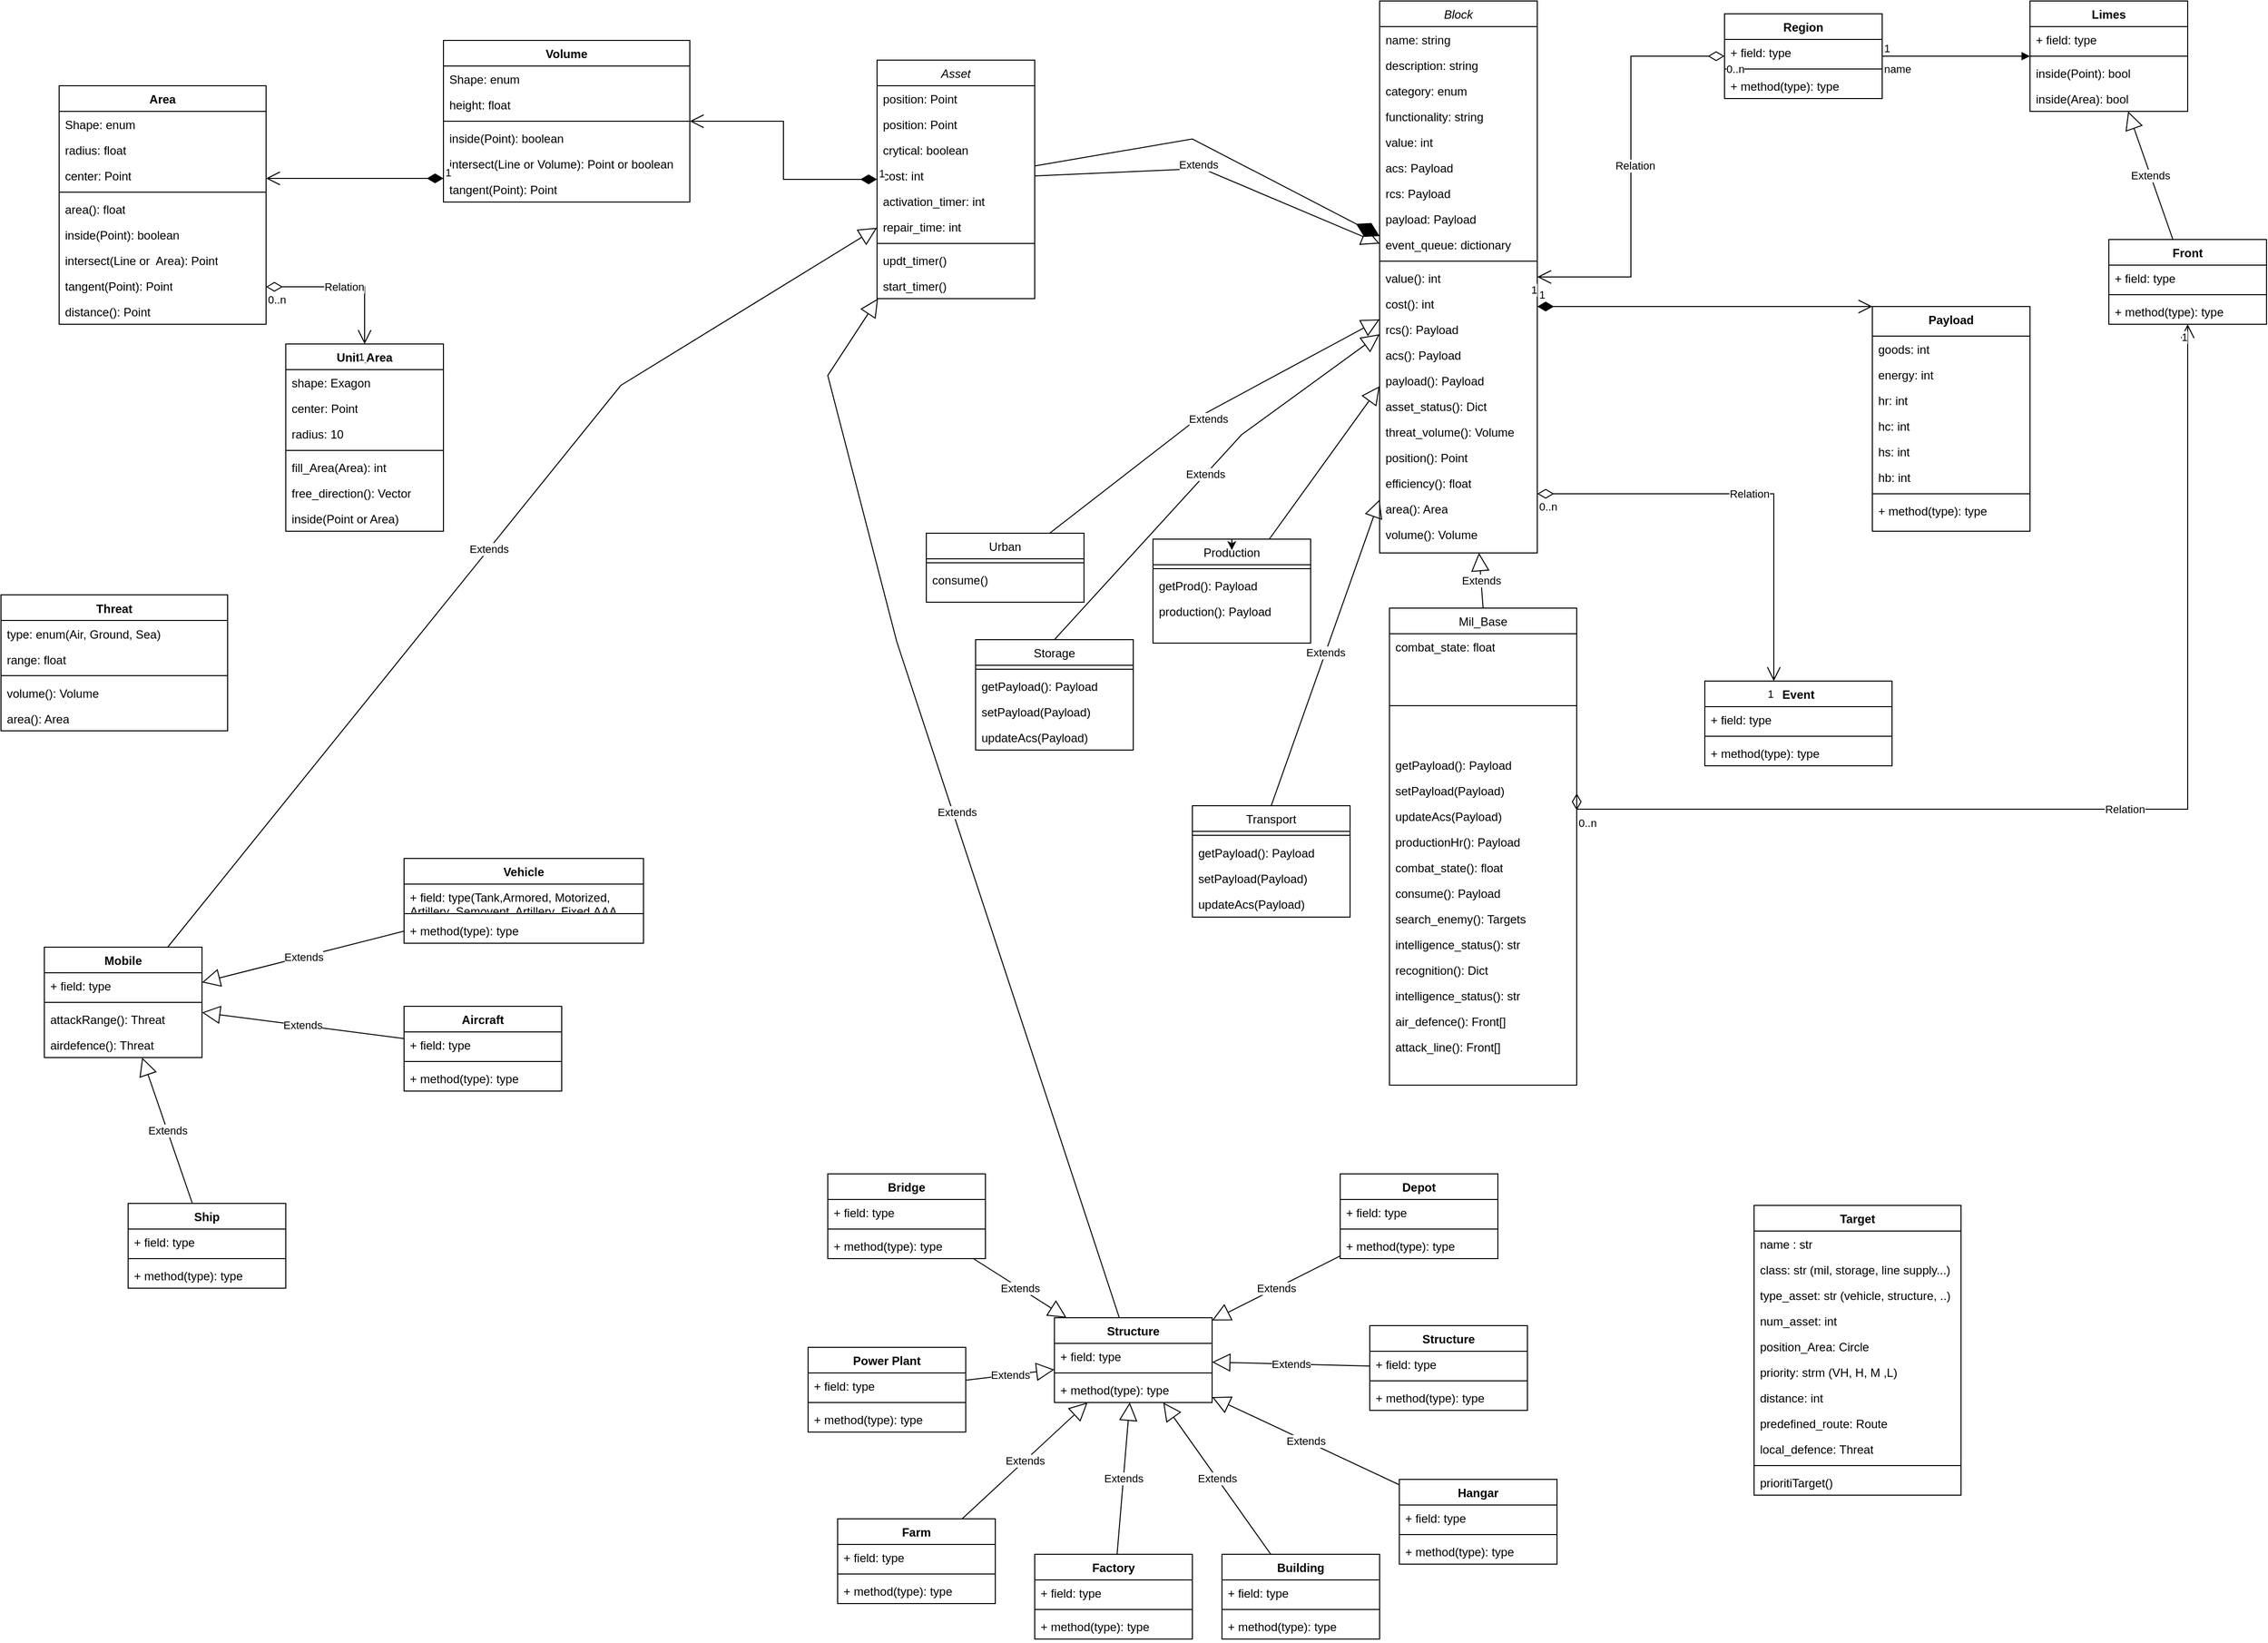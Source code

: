 <mxfile version="26.1.1">
  <diagram id="C5RBs43oDa-KdzZeNtuy" name="Page-1">
    <mxGraphModel dx="2261" dy="2039" grid="1" gridSize="10" guides="1" tooltips="1" connect="1" arrows="1" fold="1" page="1" pageScale="1" pageWidth="827" pageHeight="1169" math="0" shadow="0">
      <root>
        <mxCell id="WIyWlLk6GJQsqaUBKTNV-0" />
        <mxCell id="WIyWlLk6GJQsqaUBKTNV-1" parent="WIyWlLk6GJQsqaUBKTNV-0" />
        <object label="Block" Test="" id="zkfFHV4jXpPFQw0GAbJ--0">
          <mxCell style="swimlane;fontStyle=2;align=center;verticalAlign=top;childLayout=stackLayout;horizontal=1;startSize=26;horizontalStack=0;resizeParent=1;resizeLast=0;collapsible=1;marginBottom=0;rounded=0;shadow=0;strokeWidth=1;" parent="WIyWlLk6GJQsqaUBKTNV-1" vertex="1">
            <mxGeometry x="590" y="-1150" width="160" height="560" as="geometry">
              <mxRectangle x="230" y="140" width="160" height="26" as="alternateBounds" />
            </mxGeometry>
          </mxCell>
        </object>
        <mxCell id="zkfFHV4jXpPFQw0GAbJ--1" value="name: string" style="text;align=left;verticalAlign=top;spacingLeft=4;spacingRight=4;overflow=hidden;rotatable=0;points=[[0,0.5],[1,0.5]];portConstraint=eastwest;" parent="zkfFHV4jXpPFQw0GAbJ--0" vertex="1">
          <mxGeometry y="26" width="160" height="26" as="geometry" />
        </mxCell>
        <mxCell id="zkfFHV4jXpPFQw0GAbJ--2" value="description: string" style="text;align=left;verticalAlign=top;spacingLeft=4;spacingRight=4;overflow=hidden;rotatable=0;points=[[0,0.5],[1,0.5]];portConstraint=eastwest;rounded=0;shadow=0;html=0;" parent="zkfFHV4jXpPFQw0GAbJ--0" vertex="1">
          <mxGeometry y="52" width="160" height="26" as="geometry" />
        </mxCell>
        <mxCell id="Mc9kC5I7wtw5jWxTNQtN-17" value="category: enum" style="text;align=left;verticalAlign=top;spacingLeft=4;spacingRight=4;overflow=hidden;rotatable=0;points=[[0,0.5],[1,0.5]];portConstraint=eastwest;rounded=0;shadow=0;html=0;" parent="zkfFHV4jXpPFQw0GAbJ--0" vertex="1">
          <mxGeometry y="78" width="160" height="26" as="geometry" />
        </mxCell>
        <mxCell id="Mc9kC5I7wtw5jWxTNQtN-18" value="functionality: string" style="text;align=left;verticalAlign=top;spacingLeft=4;spacingRight=4;overflow=hidden;rotatable=0;points=[[0,0.5],[1,0.5]];portConstraint=eastwest;rounded=0;shadow=0;html=0;" parent="zkfFHV4jXpPFQw0GAbJ--0" vertex="1">
          <mxGeometry y="104" width="160" height="26" as="geometry" />
        </mxCell>
        <mxCell id="Mc9kC5I7wtw5jWxTNQtN-24" value="value: int" style="text;align=left;verticalAlign=top;spacingLeft=4;spacingRight=4;overflow=hidden;rotatable=0;points=[[0,0.5],[1,0.5]];portConstraint=eastwest;rounded=0;shadow=0;html=0;" parent="zkfFHV4jXpPFQw0GAbJ--0" vertex="1">
          <mxGeometry y="130" width="160" height="26" as="geometry" />
        </mxCell>
        <mxCell id="Mc9kC5I7wtw5jWxTNQtN-27" value="acs: Payload" style="text;align=left;verticalAlign=top;spacingLeft=4;spacingRight=4;overflow=hidden;rotatable=0;points=[[0,0.5],[1,0.5]];portConstraint=eastwest;rounded=0;shadow=0;html=0;" parent="zkfFHV4jXpPFQw0GAbJ--0" vertex="1">
          <mxGeometry y="156" width="160" height="26" as="geometry" />
        </mxCell>
        <mxCell id="Mc9kC5I7wtw5jWxTNQtN-28" value="rcs: Payload" style="text;align=left;verticalAlign=top;spacingLeft=4;spacingRight=4;overflow=hidden;rotatable=0;points=[[0,0.5],[1,0.5]];portConstraint=eastwest;rounded=0;shadow=0;html=0;" parent="zkfFHV4jXpPFQw0GAbJ--0" vertex="1">
          <mxGeometry y="182" width="160" height="26" as="geometry" />
        </mxCell>
        <mxCell id="Mc9kC5I7wtw5jWxTNQtN-31" value="payload: Payload" style="text;align=left;verticalAlign=top;spacingLeft=4;spacingRight=4;overflow=hidden;rotatable=0;points=[[0,0.5],[1,0.5]];portConstraint=eastwest;rounded=0;shadow=0;html=0;" parent="zkfFHV4jXpPFQw0GAbJ--0" vertex="1">
          <mxGeometry y="208" width="160" height="26" as="geometry" />
        </mxCell>
        <mxCell id="Kx5sNCTZsBpidcC5ikMp-2" value="event_queue: dictionary" style="text;align=left;verticalAlign=top;spacingLeft=4;spacingRight=4;overflow=hidden;rotatable=0;points=[[0,0.5],[1,0.5]];portConstraint=eastwest;rounded=0;shadow=0;html=0;" parent="zkfFHV4jXpPFQw0GAbJ--0" vertex="1">
          <mxGeometry y="234" width="160" height="26" as="geometry" />
        </mxCell>
        <mxCell id="zkfFHV4jXpPFQw0GAbJ--4" value="" style="line;html=1;strokeWidth=1;align=left;verticalAlign=middle;spacingTop=-1;spacingLeft=3;spacingRight=3;rotatable=0;labelPosition=right;points=[];portConstraint=eastwest;" parent="zkfFHV4jXpPFQw0GAbJ--0" vertex="1">
          <mxGeometry y="260" width="160" height="8" as="geometry" />
        </mxCell>
        <mxCell id="Mc9kC5I7wtw5jWxTNQtN-61" value="value(): int" style="text;align=left;verticalAlign=top;spacingLeft=4;spacingRight=4;overflow=hidden;rotatable=0;points=[[0,0.5],[1,0.5]];portConstraint=eastwest;rounded=0;shadow=0;html=0;" parent="zkfFHV4jXpPFQw0GAbJ--0" vertex="1">
          <mxGeometry y="268" width="160" height="26" as="geometry" />
        </mxCell>
        <mxCell id="Mc9kC5I7wtw5jWxTNQtN-62" value="cost(): int" style="text;align=left;verticalAlign=top;spacingLeft=4;spacingRight=4;overflow=hidden;rotatable=0;points=[[0,0.5],[1,0.5]];portConstraint=eastwest;rounded=0;shadow=0;html=0;" parent="zkfFHV4jXpPFQw0GAbJ--0" vertex="1">
          <mxGeometry y="294" width="160" height="26" as="geometry" />
        </mxCell>
        <mxCell id="Mc9kC5I7wtw5jWxTNQtN-63" value="rcs(): Payload" style="text;align=left;verticalAlign=top;spacingLeft=4;spacingRight=4;overflow=hidden;rotatable=0;points=[[0,0.5],[1,0.5]];portConstraint=eastwest;rounded=0;shadow=0;html=0;" parent="zkfFHV4jXpPFQw0GAbJ--0" vertex="1">
          <mxGeometry y="320" width="160" height="26" as="geometry" />
        </mxCell>
        <mxCell id="Mc9kC5I7wtw5jWxTNQtN-64" value="acs(): Payload" style="text;align=left;verticalAlign=top;spacingLeft=4;spacingRight=4;overflow=hidden;rotatable=0;points=[[0,0.5],[1,0.5]];portConstraint=eastwest;rounded=0;shadow=0;html=0;" parent="zkfFHV4jXpPFQw0GAbJ--0" vertex="1">
          <mxGeometry y="346" width="160" height="26" as="geometry" />
        </mxCell>
        <mxCell id="Mc9kC5I7wtw5jWxTNQtN-65" value="payload(): Payload" style="text;align=left;verticalAlign=top;spacingLeft=4;spacingRight=4;overflow=hidden;rotatable=0;points=[[0,0.5],[1,0.5]];portConstraint=eastwest;rounded=0;shadow=0;html=0;" parent="zkfFHV4jXpPFQw0GAbJ--0" vertex="1">
          <mxGeometry y="372" width="160" height="26" as="geometry" />
        </mxCell>
        <mxCell id="Mc9kC5I7wtw5jWxTNQtN-66" value="asset_status(): Dict" style="text;align=left;verticalAlign=top;spacingLeft=4;spacingRight=4;overflow=hidden;rotatable=0;points=[[0,0.5],[1,0.5]];portConstraint=eastwest;rounded=0;shadow=0;html=0;" parent="zkfFHV4jXpPFQw0GAbJ--0" vertex="1">
          <mxGeometry y="398" width="160" height="26" as="geometry" />
        </mxCell>
        <mxCell id="_nVRx94Zd6ron0OPfljY-58" value="threat_volume(): Volume" style="text;align=left;verticalAlign=top;spacingLeft=4;spacingRight=4;overflow=hidden;rotatable=0;points=[[0,0.5],[1,0.5]];portConstraint=eastwest;rounded=0;shadow=0;html=0;" parent="zkfFHV4jXpPFQw0GAbJ--0" vertex="1">
          <mxGeometry y="424" width="160" height="26" as="geometry" />
        </mxCell>
        <mxCell id="Kx5sNCTZsBpidcC5ikMp-0" value="position(): Point" style="text;align=left;verticalAlign=top;spacingLeft=4;spacingRight=4;overflow=hidden;rotatable=0;points=[[0,0.5],[1,0.5]];portConstraint=eastwest;rounded=0;shadow=0;html=0;" parent="zkfFHV4jXpPFQw0GAbJ--0" vertex="1">
          <mxGeometry y="450" width="160" height="26" as="geometry" />
        </mxCell>
        <mxCell id="LDebTzN5I6Ls3egs5fyE-1" value="efficiency(): float" style="text;strokeColor=none;fillColor=none;align=left;verticalAlign=top;spacingLeft=4;spacingRight=4;overflow=hidden;rotatable=0;points=[[0,0.5],[1,0.5]];portConstraint=eastwest;whiteSpace=wrap;html=1;" parent="zkfFHV4jXpPFQw0GAbJ--0" vertex="1">
          <mxGeometry y="476" width="160" height="26" as="geometry" />
        </mxCell>
        <mxCell id="Q83Oq0moopzbRUHampyP-9" value="area(): Area" style="text;strokeColor=none;fillColor=none;align=left;verticalAlign=top;spacingLeft=4;spacingRight=4;overflow=hidden;rotatable=0;points=[[0,0.5],[1,0.5]];portConstraint=eastwest;whiteSpace=wrap;html=1;" parent="zkfFHV4jXpPFQw0GAbJ--0" vertex="1">
          <mxGeometry y="502" width="160" height="26" as="geometry" />
        </mxCell>
        <mxCell id="Q83Oq0moopzbRUHampyP-8" value="volume(): Volume" style="text;strokeColor=none;fillColor=none;align=left;verticalAlign=top;spacingLeft=4;spacingRight=4;overflow=hidden;rotatable=0;points=[[0,0.5],[1,0.5]];portConstraint=eastwest;whiteSpace=wrap;html=1;" parent="zkfFHV4jXpPFQw0GAbJ--0" vertex="1">
          <mxGeometry y="528" width="160" height="26" as="geometry" />
        </mxCell>
        <object label="Asset" Test="" id="Mc9kC5I7wtw5jWxTNQtN-94">
          <mxCell style="swimlane;fontStyle=2;align=center;verticalAlign=top;childLayout=stackLayout;horizontal=1;startSize=26;horizontalStack=0;resizeParent=1;resizeLast=0;collapsible=1;marginBottom=0;rounded=0;shadow=0;strokeWidth=1;" parent="WIyWlLk6GJQsqaUBKTNV-1" vertex="1">
            <mxGeometry x="80" y="-1090" width="160" height="242" as="geometry">
              <mxRectangle x="230" y="140" width="160" height="26" as="alternateBounds" />
            </mxGeometry>
          </mxCell>
        </object>
        <mxCell id="Mc9kC5I7wtw5jWxTNQtN-26" value="position: Point" style="text;align=left;verticalAlign=top;spacingLeft=4;spacingRight=4;overflow=hidden;rotatable=0;points=[[0,0.5],[1,0.5]];portConstraint=eastwest;rounded=0;shadow=0;html=0;" parent="Mc9kC5I7wtw5jWxTNQtN-94" vertex="1">
          <mxGeometry y="26" width="160" height="26" as="geometry" />
        </mxCell>
        <mxCell id="2GJ_j1TH_hPNFocSZFj2-0" value="position: Point" style="text;align=left;verticalAlign=top;spacingLeft=4;spacingRight=4;overflow=hidden;rotatable=0;points=[[0,0.5],[1,0.5]];portConstraint=eastwest;rounded=0;shadow=0;html=0;" parent="Mc9kC5I7wtw5jWxTNQtN-94" vertex="1">
          <mxGeometry y="52" width="160" height="26" as="geometry" />
        </mxCell>
        <mxCell id="Mc9kC5I7wtw5jWxTNQtN-103" value="crytical: boolean" style="text;align=left;verticalAlign=top;spacingLeft=4;spacingRight=4;overflow=hidden;rotatable=0;points=[[0,0.5],[1,0.5]];portConstraint=eastwest;rounded=0;shadow=0;html=0;" parent="Mc9kC5I7wtw5jWxTNQtN-94" vertex="1">
          <mxGeometry y="78" width="160" height="26" as="geometry" />
        </mxCell>
        <mxCell id="Mc9kC5I7wtw5jWxTNQtN-25" value="cost: int" style="text;align=left;verticalAlign=top;spacingLeft=4;spacingRight=4;overflow=hidden;rotatable=0;points=[[0,0.5],[1,0.5]];portConstraint=eastwest;rounded=0;shadow=0;html=0;" parent="Mc9kC5I7wtw5jWxTNQtN-94" vertex="1">
          <mxGeometry y="104" width="160" height="26" as="geometry" />
        </mxCell>
        <mxCell id="Mc9kC5I7wtw5jWxTNQtN-104" value="activation_timer: int" style="text;align=left;verticalAlign=top;spacingLeft=4;spacingRight=4;overflow=hidden;rotatable=0;points=[[0,0.5],[1,0.5]];portConstraint=eastwest;rounded=0;shadow=0;html=0;" parent="Mc9kC5I7wtw5jWxTNQtN-94" vertex="1">
          <mxGeometry y="130" width="160" height="26" as="geometry" />
        </mxCell>
        <mxCell id="Mc9kC5I7wtw5jWxTNQtN-105" value="repair_time: int" style="text;align=left;verticalAlign=top;spacingLeft=4;spacingRight=4;overflow=hidden;rotatable=0;points=[[0,0.5],[1,0.5]];portConstraint=eastwest;rounded=0;shadow=0;html=0;" parent="Mc9kC5I7wtw5jWxTNQtN-94" vertex="1">
          <mxGeometry y="156" width="160" height="26" as="geometry" />
        </mxCell>
        <mxCell id="Mc9kC5I7wtw5jWxTNQtN-108" value="" style="line;html=1;strokeWidth=1;align=left;verticalAlign=middle;spacingTop=-1;spacingLeft=3;spacingRight=3;rotatable=0;labelPosition=right;points=[];portConstraint=eastwest;" parent="Mc9kC5I7wtw5jWxTNQtN-94" vertex="1">
          <mxGeometry y="182" width="160" height="8" as="geometry" />
        </mxCell>
        <mxCell id="o1nwqx2sSwd7Byxtws2A-14" value="updt_timer()" style="text;strokeColor=none;fillColor=none;align=left;verticalAlign=top;spacingLeft=4;spacingRight=4;overflow=hidden;rotatable=0;points=[[0,0.5],[1,0.5]];portConstraint=eastwest;whiteSpace=wrap;html=1;" parent="Mc9kC5I7wtw5jWxTNQtN-94" vertex="1">
          <mxGeometry y="190" width="160" height="26" as="geometry" />
        </mxCell>
        <mxCell id="o1nwqx2sSwd7Byxtws2A-15" value="start_timer()" style="text;strokeColor=none;fillColor=none;align=left;verticalAlign=top;spacingLeft=4;spacingRight=4;overflow=hidden;rotatable=0;points=[[0,0.5],[1,0.5]];portConstraint=eastwest;whiteSpace=wrap;html=1;" parent="Mc9kC5I7wtw5jWxTNQtN-94" vertex="1">
          <mxGeometry y="216" width="160" height="26" as="geometry" />
        </mxCell>
        <mxCell id="zkfFHV4jXpPFQw0GAbJ--6" value="Production" style="swimlane;fontStyle=0;align=center;verticalAlign=top;childLayout=stackLayout;horizontal=1;startSize=26;horizontalStack=0;resizeParent=1;resizeLast=0;collapsible=1;marginBottom=0;rounded=0;shadow=0;strokeWidth=1;" parent="WIyWlLk6GJQsqaUBKTNV-1" vertex="1">
          <mxGeometry x="360" y="-604" width="160" height="105.5" as="geometry">
            <mxRectangle x="130" y="380" width="160" height="26" as="alternateBounds" />
          </mxGeometry>
        </mxCell>
        <mxCell id="zkfFHV4jXpPFQw0GAbJ--9" value="" style="line;html=1;strokeWidth=1;align=left;verticalAlign=middle;spacingTop=-1;spacingLeft=3;spacingRight=3;rotatable=0;labelPosition=right;points=[];portConstraint=eastwest;" parent="zkfFHV4jXpPFQw0GAbJ--6" vertex="1">
          <mxGeometry y="26" width="160" height="8" as="geometry" />
        </mxCell>
        <mxCell id="zkfFHV4jXpPFQw0GAbJ--11" value="getProd(): Payload" style="text;align=left;verticalAlign=top;spacingLeft=4;spacingRight=4;overflow=hidden;rotatable=0;points=[[0,0.5],[1,0.5]];portConstraint=eastwest;" parent="zkfFHV4jXpPFQw0GAbJ--6" vertex="1">
          <mxGeometry y="34" width="160" height="26" as="geometry" />
        </mxCell>
        <mxCell id="Mc9kC5I7wtw5jWxTNQtN-82" value="production(): Payload" style="text;align=left;verticalAlign=top;spacingLeft=4;spacingRight=4;overflow=hidden;rotatable=0;points=[[0,0.5],[1,0.5]];portConstraint=eastwest;" parent="zkfFHV4jXpPFQw0GAbJ--6" vertex="1">
          <mxGeometry y="60" width="160" height="26" as="geometry" />
        </mxCell>
        <mxCell id="zkfFHV4jXpPFQw0GAbJ--13" value="Urban" style="swimlane;fontStyle=0;align=center;verticalAlign=top;childLayout=stackLayout;horizontal=1;startSize=26;horizontalStack=0;resizeParent=1;resizeLast=0;collapsible=1;marginBottom=0;rounded=0;shadow=0;strokeWidth=1;" parent="WIyWlLk6GJQsqaUBKTNV-1" vertex="1">
          <mxGeometry x="130" y="-610" width="160" height="70" as="geometry">
            <mxRectangle x="340" y="380" width="170" height="26" as="alternateBounds" />
          </mxGeometry>
        </mxCell>
        <mxCell id="zkfFHV4jXpPFQw0GAbJ--15" value="" style="line;html=1;strokeWidth=1;align=left;verticalAlign=middle;spacingTop=-1;spacingLeft=3;spacingRight=3;rotatable=0;labelPosition=right;points=[];portConstraint=eastwest;" parent="zkfFHV4jXpPFQw0GAbJ--13" vertex="1">
          <mxGeometry y="26" width="160" height="8" as="geometry" />
        </mxCell>
        <mxCell id="Mc9kC5I7wtw5jWxTNQtN-83" value="consume()" style="text;strokeColor=none;fillColor=none;align=left;verticalAlign=top;spacingLeft=4;spacingRight=4;overflow=hidden;rotatable=0;points=[[0,0.5],[1,0.5]];portConstraint=eastwest;whiteSpace=wrap;html=1;" parent="zkfFHV4jXpPFQw0GAbJ--13" vertex="1">
          <mxGeometry y="34" width="160" height="26" as="geometry" />
        </mxCell>
        <mxCell id="Mc9kC5I7wtw5jWxTNQtN-0" value="Storage" style="swimlane;fontStyle=0;align=center;verticalAlign=top;childLayout=stackLayout;horizontal=1;startSize=26;horizontalStack=0;resizeParent=1;resizeLast=0;collapsible=1;marginBottom=0;rounded=0;shadow=0;strokeWidth=1;" parent="WIyWlLk6GJQsqaUBKTNV-1" vertex="1">
          <mxGeometry x="180" y="-502" width="160" height="112" as="geometry">
            <mxRectangle x="340" y="380" width="170" height="26" as="alternateBounds" />
          </mxGeometry>
        </mxCell>
        <mxCell id="Mc9kC5I7wtw5jWxTNQtN-2" value="" style="line;html=1;strokeWidth=1;align=left;verticalAlign=middle;spacingTop=-1;spacingLeft=3;spacingRight=3;rotatable=0;labelPosition=right;points=[];portConstraint=eastwest;" parent="Mc9kC5I7wtw5jWxTNQtN-0" vertex="1">
          <mxGeometry y="26" width="160" height="8" as="geometry" />
        </mxCell>
        <mxCell id="Mc9kC5I7wtw5jWxTNQtN-84" value="getPayload(): Payload" style="text;strokeColor=none;fillColor=none;align=left;verticalAlign=top;spacingLeft=4;spacingRight=4;overflow=hidden;rotatable=0;points=[[0,0.5],[1,0.5]];portConstraint=eastwest;whiteSpace=wrap;html=1;" parent="Mc9kC5I7wtw5jWxTNQtN-0" vertex="1">
          <mxGeometry y="34" width="160" height="26" as="geometry" />
        </mxCell>
        <mxCell id="Mc9kC5I7wtw5jWxTNQtN-85" value="setPayload(Payload)&amp;nbsp;" style="text;strokeColor=none;fillColor=none;align=left;verticalAlign=top;spacingLeft=4;spacingRight=4;overflow=hidden;rotatable=0;points=[[0,0.5],[1,0.5]];portConstraint=eastwest;whiteSpace=wrap;html=1;" parent="Mc9kC5I7wtw5jWxTNQtN-0" vertex="1">
          <mxGeometry y="60" width="160" height="26" as="geometry" />
        </mxCell>
        <mxCell id="Mc9kC5I7wtw5jWxTNQtN-86" value="updateAcs(Payload)&amp;nbsp;" style="text;strokeColor=none;fillColor=none;align=left;verticalAlign=top;spacingLeft=4;spacingRight=4;overflow=hidden;rotatable=0;points=[[0,0.5],[1,0.5]];portConstraint=eastwest;whiteSpace=wrap;html=1;" parent="Mc9kC5I7wtw5jWxTNQtN-0" vertex="1">
          <mxGeometry y="86" width="160" height="26" as="geometry" />
        </mxCell>
        <mxCell id="Mc9kC5I7wtw5jWxTNQtN-10" value="Payload" style="swimlane;fontStyle=1;align=center;verticalAlign=top;childLayout=stackLayout;horizontal=1;startSize=30;horizontalStack=0;resizeParent=1;resizeParentMax=0;resizeLast=0;collapsible=1;marginBottom=0;whiteSpace=wrap;html=1;" parent="WIyWlLk6GJQsqaUBKTNV-1" vertex="1">
          <mxGeometry x="1090" y="-840" width="160" height="228" as="geometry" />
        </mxCell>
        <mxCell id="Mc9kC5I7wtw5jWxTNQtN-11" value="goods: int" style="text;strokeColor=none;fillColor=none;align=left;verticalAlign=top;spacingLeft=4;spacingRight=4;overflow=hidden;rotatable=0;points=[[0,0.5],[1,0.5]];portConstraint=eastwest;whiteSpace=wrap;html=1;" parent="Mc9kC5I7wtw5jWxTNQtN-10" vertex="1">
          <mxGeometry y="30" width="160" height="26" as="geometry" />
        </mxCell>
        <mxCell id="Mc9kC5I7wtw5jWxTNQtN-32" value="energy: int" style="text;strokeColor=none;fillColor=none;align=left;verticalAlign=top;spacingLeft=4;spacingRight=4;overflow=hidden;rotatable=0;points=[[0,0.5],[1,0.5]];portConstraint=eastwest;whiteSpace=wrap;html=1;" parent="Mc9kC5I7wtw5jWxTNQtN-10" vertex="1">
          <mxGeometry y="56" width="160" height="26" as="geometry" />
        </mxCell>
        <mxCell id="Mc9kC5I7wtw5jWxTNQtN-33" value="hr: int" style="text;strokeColor=none;fillColor=none;align=left;verticalAlign=top;spacingLeft=4;spacingRight=4;overflow=hidden;rotatable=0;points=[[0,0.5],[1,0.5]];portConstraint=eastwest;whiteSpace=wrap;html=1;" parent="Mc9kC5I7wtw5jWxTNQtN-10" vertex="1">
          <mxGeometry y="82" width="160" height="26" as="geometry" />
        </mxCell>
        <mxCell id="Mc9kC5I7wtw5jWxTNQtN-34" value="hc: int" style="text;strokeColor=none;fillColor=none;align=left;verticalAlign=top;spacingLeft=4;spacingRight=4;overflow=hidden;rotatable=0;points=[[0,0.5],[1,0.5]];portConstraint=eastwest;whiteSpace=wrap;html=1;" parent="Mc9kC5I7wtw5jWxTNQtN-10" vertex="1">
          <mxGeometry y="108" width="160" height="26" as="geometry" />
        </mxCell>
        <mxCell id="Mc9kC5I7wtw5jWxTNQtN-35" value="hs: int" style="text;strokeColor=none;fillColor=none;align=left;verticalAlign=top;spacingLeft=4;spacingRight=4;overflow=hidden;rotatable=0;points=[[0,0.5],[1,0.5]];portConstraint=eastwest;whiteSpace=wrap;html=1;" parent="Mc9kC5I7wtw5jWxTNQtN-10" vertex="1">
          <mxGeometry y="134" width="160" height="26" as="geometry" />
        </mxCell>
        <mxCell id="Mc9kC5I7wtw5jWxTNQtN-36" value="hb: int" style="text;strokeColor=none;fillColor=none;align=left;verticalAlign=top;spacingLeft=4;spacingRight=4;overflow=hidden;rotatable=0;points=[[0,0.5],[1,0.5]];portConstraint=eastwest;whiteSpace=wrap;html=1;" parent="Mc9kC5I7wtw5jWxTNQtN-10" vertex="1">
          <mxGeometry y="160" width="160" height="26" as="geometry" />
        </mxCell>
        <mxCell id="Mc9kC5I7wtw5jWxTNQtN-12" value="" style="line;strokeWidth=1;fillColor=none;align=left;verticalAlign=middle;spacingTop=-1;spacingLeft=3;spacingRight=3;rotatable=0;labelPosition=right;points=[];portConstraint=eastwest;strokeColor=inherit;" parent="Mc9kC5I7wtw5jWxTNQtN-10" vertex="1">
          <mxGeometry y="186" width="160" height="8" as="geometry" />
        </mxCell>
        <mxCell id="Mc9kC5I7wtw5jWxTNQtN-13" value="+ method(type): type" style="text;strokeColor=none;fillColor=none;align=left;verticalAlign=top;spacingLeft=4;spacingRight=4;overflow=hidden;rotatable=0;points=[[0,0.5],[1,0.5]];portConstraint=eastwest;whiteSpace=wrap;html=1;" parent="Mc9kC5I7wtw5jWxTNQtN-10" vertex="1">
          <mxGeometry y="194" width="160" height="34" as="geometry" />
        </mxCell>
        <mxCell id="Mc9kC5I7wtw5jWxTNQtN-43" value="Transport" style="swimlane;fontStyle=0;align=center;verticalAlign=top;childLayout=stackLayout;horizontal=1;startSize=26;horizontalStack=0;resizeParent=1;resizeLast=0;collapsible=1;marginBottom=0;rounded=0;shadow=0;strokeWidth=1;" parent="WIyWlLk6GJQsqaUBKTNV-1" vertex="1">
          <mxGeometry x="400" y="-333.5" width="160" height="113" as="geometry">
            <mxRectangle x="340" y="380" width="170" height="26" as="alternateBounds" />
          </mxGeometry>
        </mxCell>
        <mxCell id="Mc9kC5I7wtw5jWxTNQtN-44" value="" style="line;html=1;strokeWidth=1;align=left;verticalAlign=middle;spacingTop=-1;spacingLeft=3;spacingRight=3;rotatable=0;labelPosition=right;points=[];portConstraint=eastwest;" parent="Mc9kC5I7wtw5jWxTNQtN-43" vertex="1">
          <mxGeometry y="26" width="160" height="8" as="geometry" />
        </mxCell>
        <mxCell id="Mc9kC5I7wtw5jWxTNQtN-79" value="getPayload(): Payload" style="text;strokeColor=none;fillColor=none;align=left;verticalAlign=top;spacingLeft=4;spacingRight=4;overflow=hidden;rotatable=0;points=[[0,0.5],[1,0.5]];portConstraint=eastwest;whiteSpace=wrap;html=1;" parent="Mc9kC5I7wtw5jWxTNQtN-43" vertex="1">
          <mxGeometry y="34" width="160" height="26" as="geometry" />
        </mxCell>
        <mxCell id="Mc9kC5I7wtw5jWxTNQtN-80" value="setPayload(Payload)&amp;nbsp;" style="text;strokeColor=none;fillColor=none;align=left;verticalAlign=top;spacingLeft=4;spacingRight=4;overflow=hidden;rotatable=0;points=[[0,0.5],[1,0.5]];portConstraint=eastwest;whiteSpace=wrap;html=1;" parent="Mc9kC5I7wtw5jWxTNQtN-43" vertex="1">
          <mxGeometry y="60" width="160" height="26" as="geometry" />
        </mxCell>
        <mxCell id="Mc9kC5I7wtw5jWxTNQtN-81" value="updateAcs(Payload)&amp;nbsp;" style="text;strokeColor=none;fillColor=none;align=left;verticalAlign=top;spacingLeft=4;spacingRight=4;overflow=hidden;rotatable=0;points=[[0,0.5],[1,0.5]];portConstraint=eastwest;whiteSpace=wrap;html=1;" parent="Mc9kC5I7wtw5jWxTNQtN-43" vertex="1">
          <mxGeometry y="86" width="160" height="26" as="geometry" />
        </mxCell>
        <mxCell id="Mc9kC5I7wtw5jWxTNQtN-73" value="Extends" style="endArrow=block;endSize=16;endFill=0;html=1;rounded=0;" parent="WIyWlLk6GJQsqaUBKTNV-1" source="zkfFHV4jXpPFQw0GAbJ--13" target="zkfFHV4jXpPFQw0GAbJ--0" edge="1">
          <mxGeometry x="-0.007" y="-6" width="160" relative="1" as="geometry">
            <mxPoint x="210" y="-40" as="sourcePoint" />
            <mxPoint x="414" y="-480" as="targetPoint" />
            <Array as="points">
              <mxPoint x="410" y="-730" />
            </Array>
            <mxPoint as="offset" />
          </mxGeometry>
        </mxCell>
        <mxCell id="Mc9kC5I7wtw5jWxTNQtN-76" value="Extends" style="endArrow=block;endSize=16;endFill=0;html=1;rounded=0;exitX=0.5;exitY=0;exitDx=0;exitDy=0;" parent="WIyWlLk6GJQsqaUBKTNV-1" source="Mc9kC5I7wtw5jWxTNQtN-43" target="zkfFHV4jXpPFQw0GAbJ--0" edge="1">
          <mxGeometry width="160" relative="1" as="geometry">
            <mxPoint x="210" y="-40" as="sourcePoint" />
            <mxPoint x="470" y="-514" as="targetPoint" />
            <mxPoint as="offset" />
          </mxGeometry>
        </mxCell>
        <mxCell id="Mc9kC5I7wtw5jWxTNQtN-77" value="Extends" style="endArrow=block;endSize=16;endFill=0;html=1;rounded=0;exitX=0.5;exitY=0;exitDx=0;exitDy=0;" parent="WIyWlLk6GJQsqaUBKTNV-1" source="Mc9kC5I7wtw5jWxTNQtN-0" target="zkfFHV4jXpPFQw0GAbJ--0" edge="1">
          <mxGeometry width="160" relative="1" as="geometry">
            <mxPoint x="210" y="-40" as="sourcePoint" />
            <mxPoint x="370" y="-40" as="targetPoint" />
            <Array as="points">
              <mxPoint x="450" y="-710" />
            </Array>
          </mxGeometry>
        </mxCell>
        <mxCell id="Mc9kC5I7wtw5jWxTNQtN-78" value="Extends" style="endArrow=block;endSize=16;endFill=0;html=1;rounded=0;exitX=0.5;exitY=0;exitDx=0;exitDy=0;" parent="WIyWlLk6GJQsqaUBKTNV-1" source="Mc9kC5I7wtw5jWxTNQtN-87" target="zkfFHV4jXpPFQw0GAbJ--0" edge="1">
          <mxGeometry width="160" relative="1" as="geometry">
            <mxPoint x="820" y="360" as="sourcePoint" />
            <mxPoint x="370" y="-40" as="targetPoint" />
          </mxGeometry>
        </mxCell>
        <mxCell id="Mc9kC5I7wtw5jWxTNQtN-87" value="Mil_Base" style="swimlane;fontStyle=0;align=center;verticalAlign=top;childLayout=stackLayout;horizontal=1;startSize=26;horizontalStack=0;resizeParent=1;resizeLast=0;collapsible=1;marginBottom=0;rounded=0;shadow=0;strokeWidth=1;" parent="WIyWlLk6GJQsqaUBKTNV-1" vertex="1">
          <mxGeometry x="600" y="-534" width="190" height="484" as="geometry">
            <mxRectangle x="340" y="380" width="170" height="26" as="alternateBounds" />
          </mxGeometry>
        </mxCell>
        <mxCell id="rZu0rkdhJq_a_zIsKfIh-1" value="combat_state: float" style="text;strokeColor=none;fillColor=none;align=left;verticalAlign=top;spacingLeft=4;spacingRight=4;overflow=hidden;rotatable=0;points=[[0,0.5],[1,0.5]];portConstraint=eastwest;whiteSpace=wrap;html=1;" parent="Mc9kC5I7wtw5jWxTNQtN-87" vertex="1">
          <mxGeometry y="26" width="190" height="26" as="geometry" />
        </mxCell>
        <mxCell id="Mc9kC5I7wtw5jWxTNQtN-88" value="" style="line;html=1;strokeWidth=1;align=left;verticalAlign=middle;spacingTop=-1;spacingLeft=3;spacingRight=3;rotatable=0;labelPosition=right;points=[];portConstraint=eastwest;" parent="Mc9kC5I7wtw5jWxTNQtN-87" vertex="1">
          <mxGeometry y="52" width="190" height="94" as="geometry" />
        </mxCell>
        <mxCell id="Mc9kC5I7wtw5jWxTNQtN-89" value="getPayload(): Payload" style="text;strokeColor=none;fillColor=none;align=left;verticalAlign=top;spacingLeft=4;spacingRight=4;overflow=hidden;rotatable=0;points=[[0,0.5],[1,0.5]];portConstraint=eastwest;whiteSpace=wrap;html=1;" parent="Mc9kC5I7wtw5jWxTNQtN-87" vertex="1">
          <mxGeometry y="146" width="190" height="26" as="geometry" />
        </mxCell>
        <mxCell id="Mc9kC5I7wtw5jWxTNQtN-90" value="setPayload(Payload)&amp;nbsp;" style="text;strokeColor=none;fillColor=none;align=left;verticalAlign=top;spacingLeft=4;spacingRight=4;overflow=hidden;rotatable=0;points=[[0,0.5],[1,0.5]];portConstraint=eastwest;whiteSpace=wrap;html=1;" parent="Mc9kC5I7wtw5jWxTNQtN-87" vertex="1">
          <mxGeometry y="172" width="190" height="26" as="geometry" />
        </mxCell>
        <mxCell id="Mc9kC5I7wtw5jWxTNQtN-91" value="updateAcs(Payload)&amp;nbsp;" style="text;strokeColor=none;fillColor=none;align=left;verticalAlign=top;spacingLeft=4;spacingRight=4;overflow=hidden;rotatable=0;points=[[0,0.5],[1,0.5]];portConstraint=eastwest;whiteSpace=wrap;html=1;" parent="Mc9kC5I7wtw5jWxTNQtN-87" vertex="1">
          <mxGeometry y="198" width="190" height="26" as="geometry" />
        </mxCell>
        <mxCell id="Mc9kC5I7wtw5jWxTNQtN-92" value="productionHr(): Payload&amp;nbsp;" style="text;strokeColor=none;fillColor=none;align=left;verticalAlign=top;spacingLeft=4;spacingRight=4;overflow=hidden;rotatable=0;points=[[0,0.5],[1,0.5]];portConstraint=eastwest;whiteSpace=wrap;html=1;" parent="Mc9kC5I7wtw5jWxTNQtN-87" vertex="1">
          <mxGeometry y="224" width="190" height="26" as="geometry" />
        </mxCell>
        <mxCell id="rZu0rkdhJq_a_zIsKfIh-2" value="combat_state(): float" style="text;strokeColor=none;fillColor=none;align=left;verticalAlign=top;spacingLeft=4;spacingRight=4;overflow=hidden;rotatable=0;points=[[0,0.5],[1,0.5]];portConstraint=eastwest;whiteSpace=wrap;html=1;" parent="Mc9kC5I7wtw5jWxTNQtN-87" vertex="1">
          <mxGeometry y="250" width="190" height="26" as="geometry" />
        </mxCell>
        <mxCell id="rZu0rkdhJq_a_zIsKfIh-3" value="consume(): Payload" style="text;strokeColor=none;fillColor=none;align=left;verticalAlign=top;spacingLeft=4;spacingRight=4;overflow=hidden;rotatable=0;points=[[0,0.5],[1,0.5]];portConstraint=eastwest;whiteSpace=wrap;html=1;" parent="Mc9kC5I7wtw5jWxTNQtN-87" vertex="1">
          <mxGeometry y="276" width="190" height="26" as="geometry" />
        </mxCell>
        <mxCell id="aaWMzTQjq0JPtpS_K0PV-0" value="search_enemy(): Targets" style="text;strokeColor=none;fillColor=none;align=left;verticalAlign=top;spacingLeft=4;spacingRight=4;overflow=hidden;rotatable=0;points=[[0,0.5],[1,0.5]];portConstraint=eastwest;whiteSpace=wrap;html=1;" parent="Mc9kC5I7wtw5jWxTNQtN-87" vertex="1">
          <mxGeometry y="302" width="190" height="26" as="geometry" />
        </mxCell>
        <mxCell id="aaWMzTQjq0JPtpS_K0PV-1" value="intelligence_status(): str" style="text;strokeColor=none;fillColor=none;align=left;verticalAlign=top;spacingLeft=4;spacingRight=4;overflow=hidden;rotatable=0;points=[[0,0.5],[1,0.5]];portConstraint=eastwest;whiteSpace=wrap;html=1;" parent="Mc9kC5I7wtw5jWxTNQtN-87" vertex="1">
          <mxGeometry y="328" width="190" height="26" as="geometry" />
        </mxCell>
        <mxCell id="qFuWHAKuF47rTArf8bfo-0" value="recognition(): Dict" style="text;strokeColor=none;fillColor=none;align=left;verticalAlign=top;spacingLeft=4;spacingRight=4;overflow=hidden;rotatable=0;points=[[0,0.5],[1,0.5]];portConstraint=eastwest;whiteSpace=wrap;html=1;" parent="Mc9kC5I7wtw5jWxTNQtN-87" vertex="1">
          <mxGeometry y="354" width="190" height="26" as="geometry" />
        </mxCell>
        <mxCell id="qFuWHAKuF47rTArf8bfo-1" value="intelligence_status(): str" style="text;strokeColor=none;fillColor=none;align=left;verticalAlign=top;spacingLeft=4;spacingRight=4;overflow=hidden;rotatable=0;points=[[0,0.5],[1,0.5]];portConstraint=eastwest;whiteSpace=wrap;html=1;" parent="Mc9kC5I7wtw5jWxTNQtN-87" vertex="1">
          <mxGeometry y="380" width="190" height="26" as="geometry" />
        </mxCell>
        <mxCell id="qFuWHAKuF47rTArf8bfo-18" value="air_defence(): Front[]" style="text;strokeColor=none;fillColor=none;align=left;verticalAlign=top;spacingLeft=4;spacingRight=4;overflow=hidden;rotatable=0;points=[[0,0.5],[1,0.5]];portConstraint=eastwest;whiteSpace=wrap;html=1;" parent="Mc9kC5I7wtw5jWxTNQtN-87" vertex="1">
          <mxGeometry y="406" width="190" height="26" as="geometry" />
        </mxCell>
        <mxCell id="qFuWHAKuF47rTArf8bfo-16" value="attack_line(): Front[]" style="text;strokeColor=none;fillColor=none;align=left;verticalAlign=top;spacingLeft=4;spacingRight=4;overflow=hidden;rotatable=0;points=[[0,0.5],[1,0.5]];portConstraint=eastwest;whiteSpace=wrap;html=1;" parent="Mc9kC5I7wtw5jWxTNQtN-87" vertex="1">
          <mxGeometry y="432" width="190" height="26" as="geometry" />
        </mxCell>
        <mxCell id="WaYCS9j58fek_p3SLzge-3" value="Extends" style="endArrow=block;endSize=16;endFill=0;html=1;rounded=0;" parent="WIyWlLk6GJQsqaUBKTNV-1" source="Mc9kC5I7wtw5jWxTNQtN-94" target="zkfFHV4jXpPFQw0GAbJ--0" edge="1">
          <mxGeometry x="-0.09" y="4" width="160" relative="1" as="geometry">
            <mxPoint x="420" y="-760" as="sourcePoint" />
            <mxPoint x="320" y="-1020" as="targetPoint" />
            <Array as="points">
              <mxPoint x="410" y="-980" />
            </Array>
            <mxPoint as="offset" />
          </mxGeometry>
        </mxCell>
        <mxCell id="Tj0mOJOhH6f5faBl_hEX-0" value="Area" style="swimlane;fontStyle=1;align=center;verticalAlign=top;childLayout=stackLayout;horizontal=1;startSize=26;horizontalStack=0;resizeParent=1;resizeParentMax=0;resizeLast=0;collapsible=1;marginBottom=0;whiteSpace=wrap;html=1;" parent="WIyWlLk6GJQsqaUBKTNV-1" vertex="1">
          <mxGeometry x="-750" y="-1064" width="210" height="242" as="geometry" />
        </mxCell>
        <mxCell id="Tj0mOJOhH6f5faBl_hEX-1" value="Shape: enum" style="text;strokeColor=none;fillColor=none;align=left;verticalAlign=top;spacingLeft=4;spacingRight=4;overflow=hidden;rotatable=0;points=[[0,0.5],[1,0.5]];portConstraint=eastwest;whiteSpace=wrap;html=1;" parent="Tj0mOJOhH6f5faBl_hEX-0" vertex="1">
          <mxGeometry y="26" width="210" height="26" as="geometry" />
        </mxCell>
        <mxCell id="_nVRx94Zd6ron0OPfljY-0" value="radius: float" style="text;strokeColor=none;fillColor=none;align=left;verticalAlign=top;spacingLeft=4;spacingRight=4;overflow=hidden;rotatable=0;points=[[0,0.5],[1,0.5]];portConstraint=eastwest;whiteSpace=wrap;html=1;" parent="Tj0mOJOhH6f5faBl_hEX-0" vertex="1">
          <mxGeometry y="52" width="210" height="26" as="geometry" />
        </mxCell>
        <mxCell id="_nVRx94Zd6ron0OPfljY-34" value="center: Point" style="text;strokeColor=none;fillColor=none;align=left;verticalAlign=top;spacingLeft=4;spacingRight=4;overflow=hidden;rotatable=0;points=[[0,0.5],[1,0.5]];portConstraint=eastwest;whiteSpace=wrap;html=1;" parent="Tj0mOJOhH6f5faBl_hEX-0" vertex="1">
          <mxGeometry y="78" width="210" height="26" as="geometry" />
        </mxCell>
        <mxCell id="Tj0mOJOhH6f5faBl_hEX-2" value="" style="line;strokeWidth=1;fillColor=none;align=left;verticalAlign=middle;spacingTop=-1;spacingLeft=3;spacingRight=3;rotatable=0;labelPosition=right;points=[];portConstraint=eastwest;strokeColor=inherit;" parent="Tj0mOJOhH6f5faBl_hEX-0" vertex="1">
          <mxGeometry y="104" width="210" height="8" as="geometry" />
        </mxCell>
        <mxCell id="Tj0mOJOhH6f5faBl_hEX-3" value="area(): float" style="text;strokeColor=none;fillColor=none;align=left;verticalAlign=top;spacingLeft=4;spacingRight=4;overflow=hidden;rotatable=0;points=[[0,0.5],[1,0.5]];portConstraint=eastwest;whiteSpace=wrap;html=1;" parent="Tj0mOJOhH6f5faBl_hEX-0" vertex="1">
          <mxGeometry y="112" width="210" height="26" as="geometry" />
        </mxCell>
        <mxCell id="_nVRx94Zd6ron0OPfljY-1" value="inside(Point): boolean" style="text;strokeColor=none;fillColor=none;align=left;verticalAlign=top;spacingLeft=4;spacingRight=4;overflow=hidden;rotatable=0;points=[[0,0.5],[1,0.5]];portConstraint=eastwest;whiteSpace=wrap;html=1;" parent="Tj0mOJOhH6f5faBl_hEX-0" vertex="1">
          <mxGeometry y="138" width="210" height="26" as="geometry" />
        </mxCell>
        <mxCell id="_nVRx94Zd6ron0OPfljY-2" value="intersect(Line or&amp;nbsp; Area): Point" style="text;strokeColor=none;fillColor=none;align=left;verticalAlign=top;spacingLeft=4;spacingRight=4;overflow=hidden;rotatable=0;points=[[0,0.5],[1,0.5]];portConstraint=eastwest;whiteSpace=wrap;html=1;" parent="Tj0mOJOhH6f5faBl_hEX-0" vertex="1">
          <mxGeometry y="164" width="210" height="26" as="geometry" />
        </mxCell>
        <mxCell id="_nVRx94Zd6ron0OPfljY-3" value="tangent(Point): Point" style="text;strokeColor=none;fillColor=none;align=left;verticalAlign=top;spacingLeft=4;spacingRight=4;overflow=hidden;rotatable=0;points=[[0,0.5],[1,0.5]];portConstraint=eastwest;whiteSpace=wrap;html=1;" parent="Tj0mOJOhH6f5faBl_hEX-0" vertex="1">
          <mxGeometry y="190" width="210" height="26" as="geometry" />
        </mxCell>
        <mxCell id="_nVRx94Zd6ron0OPfljY-13" value="distance(): Point" style="text;strokeColor=none;fillColor=none;align=left;verticalAlign=top;spacingLeft=4;spacingRight=4;overflow=hidden;rotatable=0;points=[[0,0.5],[1,0.5]];portConstraint=eastwest;whiteSpace=wrap;html=1;" parent="Tj0mOJOhH6f5faBl_hEX-0" vertex="1">
          <mxGeometry y="216" width="210" height="26" as="geometry" />
        </mxCell>
        <mxCell id="_nVRx94Zd6ron0OPfljY-4" value="Volume" style="swimlane;fontStyle=1;align=center;verticalAlign=top;childLayout=stackLayout;horizontal=1;startSize=26;horizontalStack=0;resizeParent=1;resizeParentMax=0;resizeLast=0;collapsible=1;marginBottom=0;whiteSpace=wrap;html=1;" parent="WIyWlLk6GJQsqaUBKTNV-1" vertex="1">
          <mxGeometry x="-360" y="-1110" width="250" height="164" as="geometry" />
        </mxCell>
        <mxCell id="_nVRx94Zd6ron0OPfljY-5" value="Shape: enum" style="text;strokeColor=none;fillColor=none;align=left;verticalAlign=top;spacingLeft=4;spacingRight=4;overflow=hidden;rotatable=0;points=[[0,0.5],[1,0.5]];portConstraint=eastwest;whiteSpace=wrap;html=1;" parent="_nVRx94Zd6ron0OPfljY-4" vertex="1">
          <mxGeometry y="26" width="250" height="26" as="geometry" />
        </mxCell>
        <mxCell id="_nVRx94Zd6ron0OPfljY-12" value="height: float" style="text;strokeColor=none;fillColor=none;align=left;verticalAlign=top;spacingLeft=4;spacingRight=4;overflow=hidden;rotatable=0;points=[[0,0.5],[1,0.5]];portConstraint=eastwest;whiteSpace=wrap;html=1;" parent="_nVRx94Zd6ron0OPfljY-4" vertex="1">
          <mxGeometry y="52" width="250" height="26" as="geometry" />
        </mxCell>
        <mxCell id="_nVRx94Zd6ron0OPfljY-7" value="" style="line;strokeWidth=1;fillColor=none;align=left;verticalAlign=middle;spacingTop=-1;spacingLeft=3;spacingRight=3;rotatable=0;labelPosition=right;points=[];portConstraint=eastwest;strokeColor=inherit;" parent="_nVRx94Zd6ron0OPfljY-4" vertex="1">
          <mxGeometry y="78" width="250" height="8" as="geometry" />
        </mxCell>
        <mxCell id="_nVRx94Zd6ron0OPfljY-9" value="inside(Point): boolean" style="text;strokeColor=none;fillColor=none;align=left;verticalAlign=top;spacingLeft=4;spacingRight=4;overflow=hidden;rotatable=0;points=[[0,0.5],[1,0.5]];portConstraint=eastwest;whiteSpace=wrap;html=1;" parent="_nVRx94Zd6ron0OPfljY-4" vertex="1">
          <mxGeometry y="86" width="250" height="26" as="geometry" />
        </mxCell>
        <mxCell id="_nVRx94Zd6ron0OPfljY-10" value="intersect(Line or Volume): Point or boolean" style="text;strokeColor=none;fillColor=none;align=left;verticalAlign=top;spacingLeft=4;spacingRight=4;overflow=hidden;rotatable=0;points=[[0,0.5],[1,0.5]];portConstraint=eastwest;whiteSpace=wrap;html=1;" parent="_nVRx94Zd6ron0OPfljY-4" vertex="1">
          <mxGeometry y="112" width="250" height="26" as="geometry" />
        </mxCell>
        <mxCell id="_nVRx94Zd6ron0OPfljY-11" value="tangent(Point): Point" style="text;strokeColor=none;fillColor=none;align=left;verticalAlign=top;spacingLeft=4;spacingRight=4;overflow=hidden;rotatable=0;points=[[0,0.5],[1,0.5]];portConstraint=eastwest;whiteSpace=wrap;html=1;" parent="_nVRx94Zd6ron0OPfljY-4" vertex="1">
          <mxGeometry y="138" width="250" height="26" as="geometry" />
        </mxCell>
        <mxCell id="_nVRx94Zd6ron0OPfljY-21" value="Region" style="swimlane;fontStyle=1;align=center;verticalAlign=top;childLayout=stackLayout;horizontal=1;startSize=26;horizontalStack=0;resizeParent=1;resizeParentMax=0;resizeLast=0;collapsible=1;marginBottom=0;whiteSpace=wrap;html=1;" parent="WIyWlLk6GJQsqaUBKTNV-1" vertex="1">
          <mxGeometry x="940" y="-1137" width="160" height="86" as="geometry" />
        </mxCell>
        <mxCell id="_nVRx94Zd6ron0OPfljY-22" value="+ field: type" style="text;strokeColor=none;fillColor=none;align=left;verticalAlign=top;spacingLeft=4;spacingRight=4;overflow=hidden;rotatable=0;points=[[0,0.5],[1,0.5]];portConstraint=eastwest;whiteSpace=wrap;html=1;" parent="_nVRx94Zd6ron0OPfljY-21" vertex="1">
          <mxGeometry y="26" width="160" height="26" as="geometry" />
        </mxCell>
        <mxCell id="_nVRx94Zd6ron0OPfljY-23" value="" style="line;strokeWidth=1;fillColor=none;align=left;verticalAlign=middle;spacingTop=-1;spacingLeft=3;spacingRight=3;rotatable=0;labelPosition=right;points=[];portConstraint=eastwest;strokeColor=inherit;" parent="_nVRx94Zd6ron0OPfljY-21" vertex="1">
          <mxGeometry y="52" width="160" height="8" as="geometry" />
        </mxCell>
        <mxCell id="_nVRx94Zd6ron0OPfljY-24" value="+ method(type): type" style="text;strokeColor=none;fillColor=none;align=left;verticalAlign=top;spacingLeft=4;spacingRight=4;overflow=hidden;rotatable=0;points=[[0,0.5],[1,0.5]];portConstraint=eastwest;whiteSpace=wrap;html=1;" parent="_nVRx94Zd6ron0OPfljY-21" vertex="1">
          <mxGeometry y="60" width="160" height="26" as="geometry" />
        </mxCell>
        <mxCell id="_nVRx94Zd6ron0OPfljY-25" value="Unit_Area" style="swimlane;fontStyle=1;align=center;verticalAlign=top;childLayout=stackLayout;horizontal=1;startSize=26;horizontalStack=0;resizeParent=1;resizeParentMax=0;resizeLast=0;collapsible=1;marginBottom=0;whiteSpace=wrap;html=1;" parent="WIyWlLk6GJQsqaUBKTNV-1" vertex="1">
          <mxGeometry x="-520" y="-802" width="160" height="190" as="geometry" />
        </mxCell>
        <mxCell id="_nVRx94Zd6ron0OPfljY-26" value="shape: Exagon" style="text;strokeColor=none;fillColor=none;align=left;verticalAlign=top;spacingLeft=4;spacingRight=4;overflow=hidden;rotatable=0;points=[[0,0.5],[1,0.5]];portConstraint=eastwest;whiteSpace=wrap;html=1;" parent="_nVRx94Zd6ron0OPfljY-25" vertex="1">
          <mxGeometry y="26" width="160" height="26" as="geometry" />
        </mxCell>
        <mxCell id="_nVRx94Zd6ron0OPfljY-32" value="center: Point" style="text;strokeColor=none;fillColor=none;align=left;verticalAlign=top;spacingLeft=4;spacingRight=4;overflow=hidden;rotatable=0;points=[[0,0.5],[1,0.5]];portConstraint=eastwest;whiteSpace=wrap;html=1;" parent="_nVRx94Zd6ron0OPfljY-25" vertex="1">
          <mxGeometry y="52" width="160" height="26" as="geometry" />
        </mxCell>
        <mxCell id="_nVRx94Zd6ron0OPfljY-29" value="radius: 10" style="text;strokeColor=none;fillColor=none;align=left;verticalAlign=top;spacingLeft=4;spacingRight=4;overflow=hidden;rotatable=0;points=[[0,0.5],[1,0.5]];portConstraint=eastwest;whiteSpace=wrap;html=1;" parent="_nVRx94Zd6ron0OPfljY-25" vertex="1">
          <mxGeometry y="78" width="160" height="26" as="geometry" />
        </mxCell>
        <mxCell id="_nVRx94Zd6ron0OPfljY-27" value="" style="line;strokeWidth=1;fillColor=none;align=left;verticalAlign=middle;spacingTop=-1;spacingLeft=3;spacingRight=3;rotatable=0;labelPosition=right;points=[];portConstraint=eastwest;strokeColor=inherit;" parent="_nVRx94Zd6ron0OPfljY-25" vertex="1">
          <mxGeometry y="104" width="160" height="8" as="geometry" />
        </mxCell>
        <mxCell id="_nVRx94Zd6ron0OPfljY-28" value="fill_Area(Area): int" style="text;strokeColor=none;fillColor=none;align=left;verticalAlign=top;spacingLeft=4;spacingRight=4;overflow=hidden;rotatable=0;points=[[0,0.5],[1,0.5]];portConstraint=eastwest;whiteSpace=wrap;html=1;" parent="_nVRx94Zd6ron0OPfljY-25" vertex="1">
          <mxGeometry y="112" width="160" height="26" as="geometry" />
        </mxCell>
        <mxCell id="_nVRx94Zd6ron0OPfljY-30" value="free_direction(): Vector" style="text;strokeColor=none;fillColor=none;align=left;verticalAlign=top;spacingLeft=4;spacingRight=4;overflow=hidden;rotatable=0;points=[[0,0.5],[1,0.5]];portConstraint=eastwest;whiteSpace=wrap;html=1;" parent="_nVRx94Zd6ron0OPfljY-25" vertex="1">
          <mxGeometry y="138" width="160" height="26" as="geometry" />
        </mxCell>
        <mxCell id="_nVRx94Zd6ron0OPfljY-31" value="inside(Point or Area)" style="text;strokeColor=none;fillColor=none;align=left;verticalAlign=top;spacingLeft=4;spacingRight=4;overflow=hidden;rotatable=0;points=[[0,0.5],[1,0.5]];portConstraint=eastwest;whiteSpace=wrap;html=1;" parent="_nVRx94Zd6ron0OPfljY-25" vertex="1">
          <mxGeometry y="164" width="160" height="26" as="geometry" />
        </mxCell>
        <mxCell id="_nVRx94Zd6ron0OPfljY-45" value="1" style="endArrow=open;html=1;endSize=12;startArrow=diamondThin;startSize=14;startFill=1;edgeStyle=orthogonalEdgeStyle;align=left;verticalAlign=bottom;rounded=0;" parent="WIyWlLk6GJQsqaUBKTNV-1" source="Mc9kC5I7wtw5jWxTNQtN-94" target="_nVRx94Zd6ron0OPfljY-4" edge="1">
          <mxGeometry x="-1" y="3" relative="1" as="geometry">
            <mxPoint x="80" y="-960" as="sourcePoint" />
            <mxPoint x="240" y="-960" as="targetPoint" />
          </mxGeometry>
        </mxCell>
        <mxCell id="_nVRx94Zd6ron0OPfljY-46" value="" style="endArrow=diamondThin;endFill=1;endSize=24;html=1;rounded=0;" parent="WIyWlLk6GJQsqaUBKTNV-1" source="Mc9kC5I7wtw5jWxTNQtN-94" target="zkfFHV4jXpPFQw0GAbJ--0" edge="1">
          <mxGeometry width="160" relative="1" as="geometry">
            <mxPoint x="80" y="-960" as="sourcePoint" />
            <mxPoint x="240" y="-960" as="targetPoint" />
            <Array as="points">
              <mxPoint x="400" y="-1010" />
            </Array>
          </mxGeometry>
        </mxCell>
        <mxCell id="_nVRx94Zd6ron0OPfljY-47" value="1" style="endArrow=open;html=1;endSize=12;startArrow=diamondThin;startSize=14;startFill=1;edgeStyle=orthogonalEdgeStyle;align=left;verticalAlign=bottom;rounded=0;" parent="WIyWlLk6GJQsqaUBKTNV-1" source="_nVRx94Zd6ron0OPfljY-4" target="Tj0mOJOhH6f5faBl_hEX-0" edge="1">
          <mxGeometry x="-1" y="3" relative="1" as="geometry">
            <mxPoint x="-250" y="-780" as="sourcePoint" />
            <mxPoint x="-90" y="-780" as="targetPoint" />
            <Array as="points">
              <mxPoint x="-410" y="-970" />
              <mxPoint x="-410" y="-970" />
            </Array>
          </mxGeometry>
        </mxCell>
        <mxCell id="_nVRx94Zd6ron0OPfljY-48" value="Relation" style="endArrow=open;html=1;endSize=12;startArrow=diamondThin;startSize=14;startFill=0;edgeStyle=orthogonalEdgeStyle;rounded=0;" parent="WIyWlLk6GJQsqaUBKTNV-1" source="Tj0mOJOhH6f5faBl_hEX-0" target="_nVRx94Zd6ron0OPfljY-25" edge="1">
          <mxGeometry relative="1" as="geometry">
            <mxPoint x="-250" y="-780" as="sourcePoint" />
            <mxPoint x="-90" y="-780" as="targetPoint" />
            <Array as="points">
              <mxPoint x="-440" y="-860" />
            </Array>
          </mxGeometry>
        </mxCell>
        <mxCell id="_nVRx94Zd6ron0OPfljY-49" value="0..n" style="edgeLabel;resizable=0;html=1;align=left;verticalAlign=top;" parent="_nVRx94Zd6ron0OPfljY-48" connectable="0" vertex="1">
          <mxGeometry x="-1" relative="1" as="geometry" />
        </mxCell>
        <mxCell id="_nVRx94Zd6ron0OPfljY-50" value="1" style="edgeLabel;resizable=0;html=1;align=right;verticalAlign=top;" parent="_nVRx94Zd6ron0OPfljY-48" connectable="0" vertex="1">
          <mxGeometry x="1" relative="1" as="geometry" />
        </mxCell>
        <mxCell id="yBGilKpEpcM8Hs1vH79X-0" value="Relation" style="endArrow=open;html=1;endSize=12;startArrow=diamondThin;startSize=14;startFill=0;edgeStyle=orthogonalEdgeStyle;rounded=0;" parent="WIyWlLk6GJQsqaUBKTNV-1" source="_nVRx94Zd6ron0OPfljY-21" target="zkfFHV4jXpPFQw0GAbJ--0" edge="1">
          <mxGeometry x="-0.004" y="3" relative="1" as="geometry">
            <mxPoint x="519" y="-1107" as="sourcePoint" />
            <mxPoint x="589" y="-1107" as="targetPoint" />
            <Array as="points" />
            <mxPoint x="1" as="offset" />
          </mxGeometry>
        </mxCell>
        <mxCell id="yBGilKpEpcM8Hs1vH79X-1" value="0..n" style="edgeLabel;resizable=0;html=1;align=left;verticalAlign=top;" parent="yBGilKpEpcM8Hs1vH79X-0" connectable="0" vertex="1">
          <mxGeometry x="-1" relative="1" as="geometry" />
        </mxCell>
        <mxCell id="yBGilKpEpcM8Hs1vH79X-2" value="1" style="edgeLabel;resizable=0;html=1;align=right;verticalAlign=top;" parent="yBGilKpEpcM8Hs1vH79X-0" connectable="0" vertex="1">
          <mxGeometry x="1" relative="1" as="geometry" />
        </mxCell>
        <mxCell id="7Qt3kTumMPBwb6Kgt3yV-0" value="Structure" style="swimlane;fontStyle=1;align=center;verticalAlign=top;childLayout=stackLayout;horizontal=1;startSize=26;horizontalStack=0;resizeParent=1;resizeParentMax=0;resizeLast=0;collapsible=1;marginBottom=0;whiteSpace=wrap;html=1;" parent="WIyWlLk6GJQsqaUBKTNV-1" vertex="1">
          <mxGeometry x="260" y="186" width="160" height="86" as="geometry" />
        </mxCell>
        <mxCell id="7Qt3kTumMPBwb6Kgt3yV-1" value="+ field: type" style="text;strokeColor=none;fillColor=none;align=left;verticalAlign=top;spacingLeft=4;spacingRight=4;overflow=hidden;rotatable=0;points=[[0,0.5],[1,0.5]];portConstraint=eastwest;whiteSpace=wrap;html=1;" parent="7Qt3kTumMPBwb6Kgt3yV-0" vertex="1">
          <mxGeometry y="26" width="160" height="26" as="geometry" />
        </mxCell>
        <mxCell id="7Qt3kTumMPBwb6Kgt3yV-2" value="" style="line;strokeWidth=1;fillColor=none;align=left;verticalAlign=middle;spacingTop=-1;spacingLeft=3;spacingRight=3;rotatable=0;labelPosition=right;points=[];portConstraint=eastwest;strokeColor=inherit;" parent="7Qt3kTumMPBwb6Kgt3yV-0" vertex="1">
          <mxGeometry y="52" width="160" height="8" as="geometry" />
        </mxCell>
        <mxCell id="7Qt3kTumMPBwb6Kgt3yV-3" value="+ method(type): type" style="text;strokeColor=none;fillColor=none;align=left;verticalAlign=top;spacingLeft=4;spacingRight=4;overflow=hidden;rotatable=0;points=[[0,0.5],[1,0.5]];portConstraint=eastwest;whiteSpace=wrap;html=1;" parent="7Qt3kTumMPBwb6Kgt3yV-0" vertex="1">
          <mxGeometry y="60" width="160" height="26" as="geometry" />
        </mxCell>
        <mxCell id="7Qt3kTumMPBwb6Kgt3yV-4" value="Mobile" style="swimlane;fontStyle=1;align=center;verticalAlign=top;childLayout=stackLayout;horizontal=1;startSize=26;horizontalStack=0;resizeParent=1;resizeParentMax=0;resizeLast=0;collapsible=1;marginBottom=0;whiteSpace=wrap;html=1;" parent="WIyWlLk6GJQsqaUBKTNV-1" vertex="1">
          <mxGeometry x="-765" y="-190" width="160" height="112" as="geometry" />
        </mxCell>
        <mxCell id="7Qt3kTumMPBwb6Kgt3yV-5" value="+ field: type" style="text;strokeColor=none;fillColor=none;align=left;verticalAlign=top;spacingLeft=4;spacingRight=4;overflow=hidden;rotatable=0;points=[[0,0.5],[1,0.5]];portConstraint=eastwest;whiteSpace=wrap;html=1;" parent="7Qt3kTumMPBwb6Kgt3yV-4" vertex="1">
          <mxGeometry y="26" width="160" height="26" as="geometry" />
        </mxCell>
        <mxCell id="7Qt3kTumMPBwb6Kgt3yV-6" value="" style="line;strokeWidth=1;fillColor=none;align=left;verticalAlign=middle;spacingTop=-1;spacingLeft=3;spacingRight=3;rotatable=0;labelPosition=right;points=[];portConstraint=eastwest;strokeColor=inherit;" parent="7Qt3kTumMPBwb6Kgt3yV-4" vertex="1">
          <mxGeometry y="52" width="160" height="8" as="geometry" />
        </mxCell>
        <mxCell id="7Qt3kTumMPBwb6Kgt3yV-7" value="attackRange(): Threat" style="text;strokeColor=none;fillColor=none;align=left;verticalAlign=top;spacingLeft=4;spacingRight=4;overflow=hidden;rotatable=0;points=[[0,0.5],[1,0.5]];portConstraint=eastwest;whiteSpace=wrap;html=1;" parent="7Qt3kTumMPBwb6Kgt3yV-4" vertex="1">
          <mxGeometry y="60" width="160" height="26" as="geometry" />
        </mxCell>
        <mxCell id="qFuWHAKuF47rTArf8bfo-15" value="airdefence(): Threat" style="text;strokeColor=none;fillColor=none;align=left;verticalAlign=top;spacingLeft=4;spacingRight=4;overflow=hidden;rotatable=0;points=[[0,0.5],[1,0.5]];portConstraint=eastwest;whiteSpace=wrap;html=1;" parent="7Qt3kTumMPBwb6Kgt3yV-4" vertex="1">
          <mxGeometry y="86" width="160" height="26" as="geometry" />
        </mxCell>
        <mxCell id="7Qt3kTumMPBwb6Kgt3yV-8" value="Vehicle" style="swimlane;fontStyle=1;align=center;verticalAlign=top;childLayout=stackLayout;horizontal=1;startSize=26;horizontalStack=0;resizeParent=1;resizeParentMax=0;resizeLast=0;collapsible=1;marginBottom=0;whiteSpace=wrap;html=1;" parent="WIyWlLk6GJQsqaUBKTNV-1" vertex="1">
          <mxGeometry x="-400" y="-280" width="243" height="86" as="geometry" />
        </mxCell>
        <mxCell id="7Qt3kTumMPBwb6Kgt3yV-9" value="+ field: type(Tank,Armored, Motorized, Artillery_Semovent, Artillery_Fixed,AAA, SAM)&lt;div&gt;&lt;br&gt;&lt;/div&gt;" style="text;strokeColor=none;fillColor=none;align=left;verticalAlign=top;spacingLeft=4;spacingRight=4;overflow=hidden;rotatable=0;points=[[0,0.5],[1,0.5]];portConstraint=eastwest;whiteSpace=wrap;html=1;" parent="7Qt3kTumMPBwb6Kgt3yV-8" vertex="1">
          <mxGeometry y="26" width="243" height="26" as="geometry" />
        </mxCell>
        <mxCell id="7Qt3kTumMPBwb6Kgt3yV-10" value="" style="line;strokeWidth=1;fillColor=none;align=left;verticalAlign=middle;spacingTop=-1;spacingLeft=3;spacingRight=3;rotatable=0;labelPosition=right;points=[];portConstraint=eastwest;strokeColor=inherit;" parent="7Qt3kTumMPBwb6Kgt3yV-8" vertex="1">
          <mxGeometry y="52" width="243" height="8" as="geometry" />
        </mxCell>
        <mxCell id="7Qt3kTumMPBwb6Kgt3yV-11" value="+ method(type): type" style="text;strokeColor=none;fillColor=none;align=left;verticalAlign=top;spacingLeft=4;spacingRight=4;overflow=hidden;rotatable=0;points=[[0,0.5],[1,0.5]];portConstraint=eastwest;whiteSpace=wrap;html=1;" parent="7Qt3kTumMPBwb6Kgt3yV-8" vertex="1">
          <mxGeometry y="60" width="243" height="26" as="geometry" />
        </mxCell>
        <mxCell id="7Qt3kTumMPBwb6Kgt3yV-12" value="Aircraft" style="swimlane;fontStyle=1;align=center;verticalAlign=top;childLayout=stackLayout;horizontal=1;startSize=26;horizontalStack=0;resizeParent=1;resizeParentMax=0;resizeLast=0;collapsible=1;marginBottom=0;whiteSpace=wrap;html=1;" parent="WIyWlLk6GJQsqaUBKTNV-1" vertex="1">
          <mxGeometry x="-400" y="-130" width="160" height="86" as="geometry" />
        </mxCell>
        <mxCell id="7Qt3kTumMPBwb6Kgt3yV-13" value="+ field: type" style="text;strokeColor=none;fillColor=none;align=left;verticalAlign=top;spacingLeft=4;spacingRight=4;overflow=hidden;rotatable=0;points=[[0,0.5],[1,0.5]];portConstraint=eastwest;whiteSpace=wrap;html=1;" parent="7Qt3kTumMPBwb6Kgt3yV-12" vertex="1">
          <mxGeometry y="26" width="160" height="26" as="geometry" />
        </mxCell>
        <mxCell id="7Qt3kTumMPBwb6Kgt3yV-14" value="" style="line;strokeWidth=1;fillColor=none;align=left;verticalAlign=middle;spacingTop=-1;spacingLeft=3;spacingRight=3;rotatable=0;labelPosition=right;points=[];portConstraint=eastwest;strokeColor=inherit;" parent="7Qt3kTumMPBwb6Kgt3yV-12" vertex="1">
          <mxGeometry y="52" width="160" height="8" as="geometry" />
        </mxCell>
        <mxCell id="7Qt3kTumMPBwb6Kgt3yV-15" value="+ method(type): type" style="text;strokeColor=none;fillColor=none;align=left;verticalAlign=top;spacingLeft=4;spacingRight=4;overflow=hidden;rotatable=0;points=[[0,0.5],[1,0.5]];portConstraint=eastwest;whiteSpace=wrap;html=1;" parent="7Qt3kTumMPBwb6Kgt3yV-12" vertex="1">
          <mxGeometry y="60" width="160" height="26" as="geometry" />
        </mxCell>
        <mxCell id="7Qt3kTumMPBwb6Kgt3yV-16" value="Extends" style="endArrow=block;endSize=16;endFill=0;html=1;rounded=0;" parent="WIyWlLk6GJQsqaUBKTNV-1" source="7Qt3kTumMPBwb6Kgt3yV-0" target="Mc9kC5I7wtw5jWxTNQtN-94" edge="1">
          <mxGeometry x="-0.016" y="-4" width="160" relative="1" as="geometry">
            <mxPoint x="-80" y="-740" as="sourcePoint" />
            <mxPoint x="80" y="-740" as="targetPoint" />
            <Array as="points">
              <mxPoint x="100" y="-500" />
              <mxPoint x="30" y="-770" />
            </Array>
            <mxPoint as="offset" />
          </mxGeometry>
        </mxCell>
        <mxCell id="7Qt3kTumMPBwb6Kgt3yV-17" value="Extends" style="endArrow=block;endSize=16;endFill=0;html=1;rounded=0;" parent="WIyWlLk6GJQsqaUBKTNV-1" source="7Qt3kTumMPBwb6Kgt3yV-4" target="Mc9kC5I7wtw5jWxTNQtN-94" edge="1">
          <mxGeometry width="160" relative="1" as="geometry">
            <mxPoint x="-510" y="-655.483" as="sourcePoint" />
            <mxPoint x="70" y="-939.997" as="targetPoint" />
            <Array as="points">
              <mxPoint x="-180" y="-760" />
            </Array>
          </mxGeometry>
        </mxCell>
        <mxCell id="7Qt3kTumMPBwb6Kgt3yV-18" value="Extends" style="endArrow=block;endSize=16;endFill=0;html=1;rounded=0;" parent="WIyWlLk6GJQsqaUBKTNV-1" source="7Qt3kTumMPBwb6Kgt3yV-12" target="7Qt3kTumMPBwb6Kgt3yV-4" edge="1">
          <mxGeometry width="160" relative="1" as="geometry">
            <mxPoint x="-112" y="-670" as="sourcePoint" />
            <mxPoint x="-551" y="-594" as="targetPoint" />
          </mxGeometry>
        </mxCell>
        <mxCell id="7Qt3kTumMPBwb6Kgt3yV-19" value="Extends" style="endArrow=block;endSize=16;endFill=0;html=1;rounded=0;" parent="WIyWlLk6GJQsqaUBKTNV-1" source="7Qt3kTumMPBwb6Kgt3yV-8" target="7Qt3kTumMPBwb6Kgt3yV-4" edge="1">
          <mxGeometry width="160" relative="1" as="geometry">
            <mxPoint x="-499" y="-520" as="sourcePoint" />
            <mxPoint x="-541" y="-584" as="targetPoint" />
          </mxGeometry>
        </mxCell>
        <mxCell id="7Qt3kTumMPBwb6Kgt3yV-57" style="edgeStyle=orthogonalEdgeStyle;rounded=0;orthogonalLoop=1;jettySize=auto;html=1;exitX=0.5;exitY=0;exitDx=0;exitDy=0;entryX=0.5;entryY=0.105;entryDx=0;entryDy=0;entryPerimeter=0;" parent="WIyWlLk6GJQsqaUBKTNV-1" source="zkfFHV4jXpPFQw0GAbJ--6" target="zkfFHV4jXpPFQw0GAbJ--6" edge="1">
          <mxGeometry relative="1" as="geometry" />
        </mxCell>
        <mxCell id="7Qt3kTumMPBwb6Kgt3yV-82" value="Bridge" style="swimlane;fontStyle=1;align=center;verticalAlign=top;childLayout=stackLayout;horizontal=1;startSize=26;horizontalStack=0;resizeParent=1;resizeParentMax=0;resizeLast=0;collapsible=1;marginBottom=0;whiteSpace=wrap;html=1;" parent="WIyWlLk6GJQsqaUBKTNV-1" vertex="1">
          <mxGeometry x="30" y="40" width="160" height="86" as="geometry" />
        </mxCell>
        <mxCell id="7Qt3kTumMPBwb6Kgt3yV-83" value="+ field: type" style="text;strokeColor=none;fillColor=none;align=left;verticalAlign=top;spacingLeft=4;spacingRight=4;overflow=hidden;rotatable=0;points=[[0,0.5],[1,0.5]];portConstraint=eastwest;whiteSpace=wrap;html=1;" parent="7Qt3kTumMPBwb6Kgt3yV-82" vertex="1">
          <mxGeometry y="26" width="160" height="26" as="geometry" />
        </mxCell>
        <mxCell id="7Qt3kTumMPBwb6Kgt3yV-84" value="" style="line;strokeWidth=1;fillColor=none;align=left;verticalAlign=middle;spacingTop=-1;spacingLeft=3;spacingRight=3;rotatable=0;labelPosition=right;points=[];portConstraint=eastwest;strokeColor=inherit;" parent="7Qt3kTumMPBwb6Kgt3yV-82" vertex="1">
          <mxGeometry y="52" width="160" height="8" as="geometry" />
        </mxCell>
        <mxCell id="7Qt3kTumMPBwb6Kgt3yV-85" value="+ method(type): type" style="text;strokeColor=none;fillColor=none;align=left;verticalAlign=top;spacingLeft=4;spacingRight=4;overflow=hidden;rotatable=0;points=[[0,0.5],[1,0.5]];portConstraint=eastwest;whiteSpace=wrap;html=1;" parent="7Qt3kTumMPBwb6Kgt3yV-82" vertex="1">
          <mxGeometry y="60" width="160" height="26" as="geometry" />
        </mxCell>
        <mxCell id="7Qt3kTumMPBwb6Kgt3yV-86" value="Power Plant" style="swimlane;fontStyle=1;align=center;verticalAlign=top;childLayout=stackLayout;horizontal=1;startSize=26;horizontalStack=0;resizeParent=1;resizeParentMax=0;resizeLast=0;collapsible=1;marginBottom=0;whiteSpace=wrap;html=1;" parent="WIyWlLk6GJQsqaUBKTNV-1" vertex="1">
          <mxGeometry x="10" y="216" width="160" height="86" as="geometry" />
        </mxCell>
        <mxCell id="7Qt3kTumMPBwb6Kgt3yV-87" value="+ field: type" style="text;strokeColor=none;fillColor=none;align=left;verticalAlign=top;spacingLeft=4;spacingRight=4;overflow=hidden;rotatable=0;points=[[0,0.5],[1,0.5]];portConstraint=eastwest;whiteSpace=wrap;html=1;" parent="7Qt3kTumMPBwb6Kgt3yV-86" vertex="1">
          <mxGeometry y="26" width="160" height="26" as="geometry" />
        </mxCell>
        <mxCell id="7Qt3kTumMPBwb6Kgt3yV-88" value="" style="line;strokeWidth=1;fillColor=none;align=left;verticalAlign=middle;spacingTop=-1;spacingLeft=3;spacingRight=3;rotatable=0;labelPosition=right;points=[];portConstraint=eastwest;strokeColor=inherit;" parent="7Qt3kTumMPBwb6Kgt3yV-86" vertex="1">
          <mxGeometry y="52" width="160" height="8" as="geometry" />
        </mxCell>
        <mxCell id="7Qt3kTumMPBwb6Kgt3yV-89" value="+ method(type): type" style="text;strokeColor=none;fillColor=none;align=left;verticalAlign=top;spacingLeft=4;spacingRight=4;overflow=hidden;rotatable=0;points=[[0,0.5],[1,0.5]];portConstraint=eastwest;whiteSpace=wrap;html=1;" parent="7Qt3kTumMPBwb6Kgt3yV-86" vertex="1">
          <mxGeometry y="60" width="160" height="26" as="geometry" />
        </mxCell>
        <mxCell id="7Qt3kTumMPBwb6Kgt3yV-90" value="Farm" style="swimlane;fontStyle=1;align=center;verticalAlign=top;childLayout=stackLayout;horizontal=1;startSize=26;horizontalStack=0;resizeParent=1;resizeParentMax=0;resizeLast=0;collapsible=1;marginBottom=0;whiteSpace=wrap;html=1;" parent="WIyWlLk6GJQsqaUBKTNV-1" vertex="1">
          <mxGeometry x="40" y="390" width="160" height="86" as="geometry" />
        </mxCell>
        <mxCell id="7Qt3kTumMPBwb6Kgt3yV-91" value="+ field: type" style="text;strokeColor=none;fillColor=none;align=left;verticalAlign=top;spacingLeft=4;spacingRight=4;overflow=hidden;rotatable=0;points=[[0,0.5],[1,0.5]];portConstraint=eastwest;whiteSpace=wrap;html=1;" parent="7Qt3kTumMPBwb6Kgt3yV-90" vertex="1">
          <mxGeometry y="26" width="160" height="26" as="geometry" />
        </mxCell>
        <mxCell id="7Qt3kTumMPBwb6Kgt3yV-92" value="" style="line;strokeWidth=1;fillColor=none;align=left;verticalAlign=middle;spacingTop=-1;spacingLeft=3;spacingRight=3;rotatable=0;labelPosition=right;points=[];portConstraint=eastwest;strokeColor=inherit;" parent="7Qt3kTumMPBwb6Kgt3yV-90" vertex="1">
          <mxGeometry y="52" width="160" height="8" as="geometry" />
        </mxCell>
        <mxCell id="7Qt3kTumMPBwb6Kgt3yV-93" value="+ method(type): type" style="text;strokeColor=none;fillColor=none;align=left;verticalAlign=top;spacingLeft=4;spacingRight=4;overflow=hidden;rotatable=0;points=[[0,0.5],[1,0.5]];portConstraint=eastwest;whiteSpace=wrap;html=1;" parent="7Qt3kTumMPBwb6Kgt3yV-90" vertex="1">
          <mxGeometry y="60" width="160" height="26" as="geometry" />
        </mxCell>
        <mxCell id="7Qt3kTumMPBwb6Kgt3yV-94" value="Factory" style="swimlane;fontStyle=1;align=center;verticalAlign=top;childLayout=stackLayout;horizontal=1;startSize=26;horizontalStack=0;resizeParent=1;resizeParentMax=0;resizeLast=0;collapsible=1;marginBottom=0;whiteSpace=wrap;html=1;" parent="WIyWlLk6GJQsqaUBKTNV-1" vertex="1">
          <mxGeometry x="240" y="426" width="160" height="86" as="geometry" />
        </mxCell>
        <mxCell id="7Qt3kTumMPBwb6Kgt3yV-95" value="+ field: type" style="text;strokeColor=none;fillColor=none;align=left;verticalAlign=top;spacingLeft=4;spacingRight=4;overflow=hidden;rotatable=0;points=[[0,0.5],[1,0.5]];portConstraint=eastwest;whiteSpace=wrap;html=1;" parent="7Qt3kTumMPBwb6Kgt3yV-94" vertex="1">
          <mxGeometry y="26" width="160" height="26" as="geometry" />
        </mxCell>
        <mxCell id="7Qt3kTumMPBwb6Kgt3yV-96" value="" style="line;strokeWidth=1;fillColor=none;align=left;verticalAlign=middle;spacingTop=-1;spacingLeft=3;spacingRight=3;rotatable=0;labelPosition=right;points=[];portConstraint=eastwest;strokeColor=inherit;" parent="7Qt3kTumMPBwb6Kgt3yV-94" vertex="1">
          <mxGeometry y="52" width="160" height="8" as="geometry" />
        </mxCell>
        <mxCell id="7Qt3kTumMPBwb6Kgt3yV-97" value="+ method(type): type" style="text;strokeColor=none;fillColor=none;align=left;verticalAlign=top;spacingLeft=4;spacingRight=4;overflow=hidden;rotatable=0;points=[[0,0.5],[1,0.5]];portConstraint=eastwest;whiteSpace=wrap;html=1;" parent="7Qt3kTumMPBwb6Kgt3yV-94" vertex="1">
          <mxGeometry y="60" width="160" height="26" as="geometry" />
        </mxCell>
        <mxCell id="7Qt3kTumMPBwb6Kgt3yV-98" value="Building" style="swimlane;fontStyle=1;align=center;verticalAlign=top;childLayout=stackLayout;horizontal=1;startSize=26;horizontalStack=0;resizeParent=1;resizeParentMax=0;resizeLast=0;collapsible=1;marginBottom=0;whiteSpace=wrap;html=1;" parent="WIyWlLk6GJQsqaUBKTNV-1" vertex="1">
          <mxGeometry x="430" y="426" width="160" height="86" as="geometry" />
        </mxCell>
        <mxCell id="7Qt3kTumMPBwb6Kgt3yV-99" value="+ field: type" style="text;strokeColor=none;fillColor=none;align=left;verticalAlign=top;spacingLeft=4;spacingRight=4;overflow=hidden;rotatable=0;points=[[0,0.5],[1,0.5]];portConstraint=eastwest;whiteSpace=wrap;html=1;" parent="7Qt3kTumMPBwb6Kgt3yV-98" vertex="1">
          <mxGeometry y="26" width="160" height="26" as="geometry" />
        </mxCell>
        <mxCell id="7Qt3kTumMPBwb6Kgt3yV-100" value="" style="line;strokeWidth=1;fillColor=none;align=left;verticalAlign=middle;spacingTop=-1;spacingLeft=3;spacingRight=3;rotatable=0;labelPosition=right;points=[];portConstraint=eastwest;strokeColor=inherit;" parent="7Qt3kTumMPBwb6Kgt3yV-98" vertex="1">
          <mxGeometry y="52" width="160" height="8" as="geometry" />
        </mxCell>
        <mxCell id="7Qt3kTumMPBwb6Kgt3yV-101" value="+ method(type): type" style="text;strokeColor=none;fillColor=none;align=left;verticalAlign=top;spacingLeft=4;spacingRight=4;overflow=hidden;rotatable=0;points=[[0,0.5],[1,0.5]];portConstraint=eastwest;whiteSpace=wrap;html=1;" parent="7Qt3kTumMPBwb6Kgt3yV-98" vertex="1">
          <mxGeometry y="60" width="160" height="26" as="geometry" />
        </mxCell>
        <mxCell id="7Qt3kTumMPBwb6Kgt3yV-102" value="Hangar" style="swimlane;fontStyle=1;align=center;verticalAlign=top;childLayout=stackLayout;horizontal=1;startSize=26;horizontalStack=0;resizeParent=1;resizeParentMax=0;resizeLast=0;collapsible=1;marginBottom=0;whiteSpace=wrap;html=1;" parent="WIyWlLk6GJQsqaUBKTNV-1" vertex="1">
          <mxGeometry x="610" y="350" width="160" height="86" as="geometry" />
        </mxCell>
        <mxCell id="7Qt3kTumMPBwb6Kgt3yV-103" value="+ field: type" style="text;strokeColor=none;fillColor=none;align=left;verticalAlign=top;spacingLeft=4;spacingRight=4;overflow=hidden;rotatable=0;points=[[0,0.5],[1,0.5]];portConstraint=eastwest;whiteSpace=wrap;html=1;" parent="7Qt3kTumMPBwb6Kgt3yV-102" vertex="1">
          <mxGeometry y="26" width="160" height="26" as="geometry" />
        </mxCell>
        <mxCell id="7Qt3kTumMPBwb6Kgt3yV-104" value="" style="line;strokeWidth=1;fillColor=none;align=left;verticalAlign=middle;spacingTop=-1;spacingLeft=3;spacingRight=3;rotatable=0;labelPosition=right;points=[];portConstraint=eastwest;strokeColor=inherit;" parent="7Qt3kTumMPBwb6Kgt3yV-102" vertex="1">
          <mxGeometry y="52" width="160" height="8" as="geometry" />
        </mxCell>
        <mxCell id="7Qt3kTumMPBwb6Kgt3yV-105" value="+ method(type): type" style="text;strokeColor=none;fillColor=none;align=left;verticalAlign=top;spacingLeft=4;spacingRight=4;overflow=hidden;rotatable=0;points=[[0,0.5],[1,0.5]];portConstraint=eastwest;whiteSpace=wrap;html=1;" parent="7Qt3kTumMPBwb6Kgt3yV-102" vertex="1">
          <mxGeometry y="60" width="160" height="26" as="geometry" />
        </mxCell>
        <mxCell id="7Qt3kTumMPBwb6Kgt3yV-106" value="Structure" style="swimlane;fontStyle=1;align=center;verticalAlign=top;childLayout=stackLayout;horizontal=1;startSize=26;horizontalStack=0;resizeParent=1;resizeParentMax=0;resizeLast=0;collapsible=1;marginBottom=0;whiteSpace=wrap;html=1;" parent="WIyWlLk6GJQsqaUBKTNV-1" vertex="1">
          <mxGeometry x="580" y="194" width="160" height="86" as="geometry" />
        </mxCell>
        <mxCell id="7Qt3kTumMPBwb6Kgt3yV-107" value="+ field: type" style="text;strokeColor=none;fillColor=none;align=left;verticalAlign=top;spacingLeft=4;spacingRight=4;overflow=hidden;rotatable=0;points=[[0,0.5],[1,0.5]];portConstraint=eastwest;whiteSpace=wrap;html=1;" parent="7Qt3kTumMPBwb6Kgt3yV-106" vertex="1">
          <mxGeometry y="26" width="160" height="26" as="geometry" />
        </mxCell>
        <mxCell id="7Qt3kTumMPBwb6Kgt3yV-108" value="" style="line;strokeWidth=1;fillColor=none;align=left;verticalAlign=middle;spacingTop=-1;spacingLeft=3;spacingRight=3;rotatable=0;labelPosition=right;points=[];portConstraint=eastwest;strokeColor=inherit;" parent="7Qt3kTumMPBwb6Kgt3yV-106" vertex="1">
          <mxGeometry y="52" width="160" height="8" as="geometry" />
        </mxCell>
        <mxCell id="7Qt3kTumMPBwb6Kgt3yV-109" value="+ method(type): type" style="text;strokeColor=none;fillColor=none;align=left;verticalAlign=top;spacingLeft=4;spacingRight=4;overflow=hidden;rotatable=0;points=[[0,0.5],[1,0.5]];portConstraint=eastwest;whiteSpace=wrap;html=1;" parent="7Qt3kTumMPBwb6Kgt3yV-106" vertex="1">
          <mxGeometry y="60" width="160" height="26" as="geometry" />
        </mxCell>
        <mxCell id="7Qt3kTumMPBwb6Kgt3yV-110" value="Depot" style="swimlane;fontStyle=1;align=center;verticalAlign=top;childLayout=stackLayout;horizontal=1;startSize=26;horizontalStack=0;resizeParent=1;resizeParentMax=0;resizeLast=0;collapsible=1;marginBottom=0;whiteSpace=wrap;html=1;" parent="WIyWlLk6GJQsqaUBKTNV-1" vertex="1">
          <mxGeometry x="550" y="40" width="160" height="86" as="geometry" />
        </mxCell>
        <mxCell id="7Qt3kTumMPBwb6Kgt3yV-111" value="+ field: type" style="text;strokeColor=none;fillColor=none;align=left;verticalAlign=top;spacingLeft=4;spacingRight=4;overflow=hidden;rotatable=0;points=[[0,0.5],[1,0.5]];portConstraint=eastwest;whiteSpace=wrap;html=1;" parent="7Qt3kTumMPBwb6Kgt3yV-110" vertex="1">
          <mxGeometry y="26" width="160" height="26" as="geometry" />
        </mxCell>
        <mxCell id="7Qt3kTumMPBwb6Kgt3yV-112" value="" style="line;strokeWidth=1;fillColor=none;align=left;verticalAlign=middle;spacingTop=-1;spacingLeft=3;spacingRight=3;rotatable=0;labelPosition=right;points=[];portConstraint=eastwest;strokeColor=inherit;" parent="7Qt3kTumMPBwb6Kgt3yV-110" vertex="1">
          <mxGeometry y="52" width="160" height="8" as="geometry" />
        </mxCell>
        <mxCell id="7Qt3kTumMPBwb6Kgt3yV-113" value="+ method(type): type" style="text;strokeColor=none;fillColor=none;align=left;verticalAlign=top;spacingLeft=4;spacingRight=4;overflow=hidden;rotatable=0;points=[[0,0.5],[1,0.5]];portConstraint=eastwest;whiteSpace=wrap;html=1;" parent="7Qt3kTumMPBwb6Kgt3yV-110" vertex="1">
          <mxGeometry y="60" width="160" height="26" as="geometry" />
        </mxCell>
        <mxCell id="7Qt3kTumMPBwb6Kgt3yV-114" value="Extends" style="endArrow=block;endSize=16;endFill=0;html=1;rounded=0;" parent="WIyWlLk6GJQsqaUBKTNV-1" source="7Qt3kTumMPBwb6Kgt3yV-110" target="7Qt3kTumMPBwb6Kgt3yV-0" edge="1">
          <mxGeometry width="160" relative="1" as="geometry">
            <mxPoint x="80" y="-88" as="sourcePoint" />
            <mxPoint x="240" y="-88" as="targetPoint" />
          </mxGeometry>
        </mxCell>
        <mxCell id="7Qt3kTumMPBwb6Kgt3yV-115" value="Extends" style="endArrow=block;endSize=16;endFill=0;html=1;rounded=0;" parent="WIyWlLk6GJQsqaUBKTNV-1" source="7Qt3kTumMPBwb6Kgt3yV-106" target="7Qt3kTumMPBwb6Kgt3yV-0" edge="1">
          <mxGeometry width="160" relative="1" as="geometry">
            <mxPoint x="80" y="-59" as="sourcePoint" />
            <mxPoint x="240" y="-59" as="targetPoint" />
          </mxGeometry>
        </mxCell>
        <mxCell id="7Qt3kTumMPBwb6Kgt3yV-116" value="Extends" style="endArrow=block;endSize=16;endFill=0;html=1;rounded=0;" parent="WIyWlLk6GJQsqaUBKTNV-1" source="7Qt3kTumMPBwb6Kgt3yV-102" target="7Qt3kTumMPBwb6Kgt3yV-0" edge="1">
          <mxGeometry width="160" relative="1" as="geometry">
            <mxPoint x="90" y="-27.5" as="sourcePoint" />
            <mxPoint x="250" y="-27.5" as="targetPoint" />
          </mxGeometry>
        </mxCell>
        <mxCell id="7Qt3kTumMPBwb6Kgt3yV-117" value="Extends" style="endArrow=block;endSize=16;endFill=0;html=1;rounded=0;" parent="WIyWlLk6GJQsqaUBKTNV-1" source="7Qt3kTumMPBwb6Kgt3yV-98" target="7Qt3kTumMPBwb6Kgt3yV-0" edge="1">
          <mxGeometry width="160" relative="1" as="geometry">
            <mxPoint x="80" y="-4" as="sourcePoint" />
            <mxPoint x="240" y="-4" as="targetPoint" />
          </mxGeometry>
        </mxCell>
        <mxCell id="7Qt3kTumMPBwb6Kgt3yV-118" value="Extends" style="endArrow=block;endSize=16;endFill=0;html=1;rounded=0;" parent="WIyWlLk6GJQsqaUBKTNV-1" source="7Qt3kTumMPBwb6Kgt3yV-94" target="7Qt3kTumMPBwb6Kgt3yV-0" edge="1">
          <mxGeometry width="160" relative="1" as="geometry">
            <mxPoint x="80" y="16" as="sourcePoint" />
            <mxPoint x="240" y="16" as="targetPoint" />
          </mxGeometry>
        </mxCell>
        <mxCell id="7Qt3kTumMPBwb6Kgt3yV-119" value="Extends" style="endArrow=block;endSize=16;endFill=0;html=1;rounded=0;" parent="WIyWlLk6GJQsqaUBKTNV-1" source="7Qt3kTumMPBwb6Kgt3yV-90" target="7Qt3kTumMPBwb6Kgt3yV-0" edge="1">
          <mxGeometry width="160" relative="1" as="geometry">
            <mxPoint x="90" y="45" as="sourcePoint" />
            <mxPoint x="250" y="45" as="targetPoint" />
          </mxGeometry>
        </mxCell>
        <mxCell id="7Qt3kTumMPBwb6Kgt3yV-120" value="Extends" style="endArrow=block;endSize=16;endFill=0;html=1;rounded=0;" parent="WIyWlLk6GJQsqaUBKTNV-1" source="7Qt3kTumMPBwb6Kgt3yV-86" target="7Qt3kTumMPBwb6Kgt3yV-0" edge="1">
          <mxGeometry width="160" relative="1" as="geometry">
            <mxPoint x="90" y="66" as="sourcePoint" />
            <mxPoint x="250" y="66" as="targetPoint" />
          </mxGeometry>
        </mxCell>
        <mxCell id="7Qt3kTumMPBwb6Kgt3yV-121" value="Extends" style="endArrow=block;endSize=16;endFill=0;html=1;rounded=0;" parent="WIyWlLk6GJQsqaUBKTNV-1" source="7Qt3kTumMPBwb6Kgt3yV-82" target="7Qt3kTumMPBwb6Kgt3yV-0" edge="1">
          <mxGeometry width="160" relative="1" as="geometry">
            <mxPoint x="90" y="88.5" as="sourcePoint" />
            <mxPoint x="250" y="88.5" as="targetPoint" />
          </mxGeometry>
        </mxCell>
        <mxCell id="Kx5sNCTZsBpidcC5ikMp-1" value="" style="endArrow=block;endSize=16;endFill=0;html=1;rounded=0;" parent="WIyWlLk6GJQsqaUBKTNV-1" source="zkfFHV4jXpPFQw0GAbJ--6" target="zkfFHV4jXpPFQw0GAbJ--0" edge="1">
          <mxGeometry width="160" relative="1" as="geometry">
            <mxPoint x="380" y="-422" as="sourcePoint" />
            <mxPoint x="590" y="-834" as="targetPoint" />
            <Array as="points" />
          </mxGeometry>
        </mxCell>
        <mxCell id="RvsBRq6ayNqLrRVM4ECJ-1" value="1" style="endArrow=open;html=1;endSize=12;startArrow=diamondThin;startSize=14;startFill=1;edgeStyle=orthogonalEdgeStyle;align=left;verticalAlign=bottom;rounded=0;" parent="WIyWlLk6GJQsqaUBKTNV-1" source="zkfFHV4jXpPFQw0GAbJ--0" target="Mc9kC5I7wtw5jWxTNQtN-10" edge="1">
          <mxGeometry x="-1" y="3" relative="1" as="geometry">
            <mxPoint x="820" y="-792" as="sourcePoint" />
            <mxPoint x="985" y="-879" as="targetPoint" />
            <Array as="points">
              <mxPoint x="1150" y="-730" />
              <mxPoint x="1150" y="-730" />
            </Array>
          </mxGeometry>
        </mxCell>
        <mxCell id="Q83Oq0moopzbRUHampyP-0" value="Event" style="swimlane;fontStyle=1;align=center;verticalAlign=top;childLayout=stackLayout;horizontal=1;startSize=26;horizontalStack=0;resizeParent=1;resizeParentMax=0;resizeLast=0;collapsible=1;marginBottom=0;whiteSpace=wrap;html=1;" parent="WIyWlLk6GJQsqaUBKTNV-1" vertex="1">
          <mxGeometry x="920" y="-460" width="190" height="86" as="geometry" />
        </mxCell>
        <mxCell id="Q83Oq0moopzbRUHampyP-1" value="+ field: type" style="text;strokeColor=none;fillColor=none;align=left;verticalAlign=top;spacingLeft=4;spacingRight=4;overflow=hidden;rotatable=0;points=[[0,0.5],[1,0.5]];portConstraint=eastwest;whiteSpace=wrap;html=1;" parent="Q83Oq0moopzbRUHampyP-0" vertex="1">
          <mxGeometry y="26" width="190" height="26" as="geometry" />
        </mxCell>
        <mxCell id="Q83Oq0moopzbRUHampyP-2" value="" style="line;strokeWidth=1;fillColor=none;align=left;verticalAlign=middle;spacingTop=-1;spacingLeft=3;spacingRight=3;rotatable=0;labelPosition=right;points=[];portConstraint=eastwest;strokeColor=inherit;" parent="Q83Oq0moopzbRUHampyP-0" vertex="1">
          <mxGeometry y="52" width="190" height="8" as="geometry" />
        </mxCell>
        <mxCell id="Q83Oq0moopzbRUHampyP-3" value="+ method(type): type" style="text;strokeColor=none;fillColor=none;align=left;verticalAlign=top;spacingLeft=4;spacingRight=4;overflow=hidden;rotatable=0;points=[[0,0.5],[1,0.5]];portConstraint=eastwest;whiteSpace=wrap;html=1;" parent="Q83Oq0moopzbRUHampyP-0" vertex="1">
          <mxGeometry y="60" width="190" height="26" as="geometry" />
        </mxCell>
        <mxCell id="Q83Oq0moopzbRUHampyP-4" value="Relation" style="endArrow=open;html=1;endSize=12;startArrow=diamondThin;startSize=14;startFill=0;edgeStyle=orthogonalEdgeStyle;rounded=0;" parent="WIyWlLk6GJQsqaUBKTNV-1" source="zkfFHV4jXpPFQw0GAbJ--0" target="Q83Oq0moopzbRUHampyP-0" edge="1">
          <mxGeometry relative="1" as="geometry">
            <mxPoint x="750" y="-741.5" as="sourcePoint" />
            <mxPoint x="1060" y="-648.5" as="targetPoint" />
            <Array as="points">
              <mxPoint x="990" y="-650" />
            </Array>
          </mxGeometry>
        </mxCell>
        <mxCell id="Q83Oq0moopzbRUHampyP-5" value="0..n" style="edgeLabel;resizable=0;html=1;align=left;verticalAlign=top;" parent="Q83Oq0moopzbRUHampyP-4" connectable="0" vertex="1">
          <mxGeometry x="-1" relative="1" as="geometry" />
        </mxCell>
        <mxCell id="Q83Oq0moopzbRUHampyP-6" value="1" style="edgeLabel;resizable=0;html=1;align=right;verticalAlign=top;" parent="Q83Oq0moopzbRUHampyP-4" connectable="0" vertex="1">
          <mxGeometry x="1" relative="1" as="geometry" />
        </mxCell>
        <mxCell id="aaWMzTQjq0JPtpS_K0PV-3" value="Target" style="swimlane;fontStyle=1;align=center;verticalAlign=top;childLayout=stackLayout;horizontal=1;startSize=26;horizontalStack=0;resizeParent=1;resizeParentMax=0;resizeLast=0;collapsible=1;marginBottom=0;whiteSpace=wrap;html=1;" parent="WIyWlLk6GJQsqaUBKTNV-1" vertex="1">
          <mxGeometry x="970" y="72" width="210" height="294" as="geometry" />
        </mxCell>
        <mxCell id="aaWMzTQjq0JPtpS_K0PV-4" value="name : str&lt;div&gt;&lt;br/&gt;&lt;/div&gt;" style="text;strokeColor=none;fillColor=none;align=left;verticalAlign=top;spacingLeft=4;spacingRight=4;overflow=hidden;rotatable=0;points=[[0,0.5],[1,0.5]];portConstraint=eastwest;whiteSpace=wrap;html=1;" parent="aaWMzTQjq0JPtpS_K0PV-3" vertex="1">
          <mxGeometry y="26" width="210" height="26" as="geometry" />
        </mxCell>
        <mxCell id="aaWMzTQjq0JPtpS_K0PV-14" value="class: str (mil, storage, line supply&lt;span style=&quot;background-color: initial;&quot;&gt;...)&lt;/span&gt;" style="text;strokeColor=none;fillColor=none;align=left;verticalAlign=top;spacingLeft=4;spacingRight=4;overflow=hidden;rotatable=0;points=[[0,0.5],[1,0.5]];portConstraint=eastwest;whiteSpace=wrap;html=1;" parent="aaWMzTQjq0JPtpS_K0PV-3" vertex="1">
          <mxGeometry y="52" width="210" height="26" as="geometry" />
        </mxCell>
        <mxCell id="aaWMzTQjq0JPtpS_K0PV-13" value="type_asset: str (vehicle, structure, ..)" style="text;strokeColor=none;fillColor=none;align=left;verticalAlign=top;spacingLeft=4;spacingRight=4;overflow=hidden;rotatable=0;points=[[0,0.5],[1,0.5]];portConstraint=eastwest;whiteSpace=wrap;html=1;" parent="aaWMzTQjq0JPtpS_K0PV-3" vertex="1">
          <mxGeometry y="78" width="210" height="26" as="geometry" />
        </mxCell>
        <mxCell id="aaWMzTQjq0JPtpS_K0PV-17" value="num_asset: int" style="text;strokeColor=none;fillColor=none;align=left;verticalAlign=top;spacingLeft=4;spacingRight=4;overflow=hidden;rotatable=0;points=[[0,0.5],[1,0.5]];portConstraint=eastwest;whiteSpace=wrap;html=1;" parent="aaWMzTQjq0JPtpS_K0PV-3" vertex="1">
          <mxGeometry y="104" width="210" height="26" as="geometry" />
        </mxCell>
        <mxCell id="aaWMzTQjq0JPtpS_K0PV-16" value="position_Area: Circle" style="text;strokeColor=none;fillColor=none;align=left;verticalAlign=top;spacingLeft=4;spacingRight=4;overflow=hidden;rotatable=0;points=[[0,0.5],[1,0.5]];portConstraint=eastwest;whiteSpace=wrap;html=1;" parent="aaWMzTQjq0JPtpS_K0PV-3" vertex="1">
          <mxGeometry y="130" width="210" height="26" as="geometry" />
        </mxCell>
        <mxCell id="aaWMzTQjq0JPtpS_K0PV-10" value="priority: strm (VH, H, M ,L)" style="text;strokeColor=none;fillColor=none;align=left;verticalAlign=top;spacingLeft=4;spacingRight=4;overflow=hidden;rotatable=0;points=[[0,0.5],[1,0.5]];portConstraint=eastwest;whiteSpace=wrap;html=1;" parent="aaWMzTQjq0JPtpS_K0PV-3" vertex="1">
          <mxGeometry y="156" width="210" height="26" as="geometry" />
        </mxCell>
        <mxCell id="aaWMzTQjq0JPtpS_K0PV-11" value="distance: int" style="text;strokeColor=none;fillColor=none;align=left;verticalAlign=top;spacingLeft=4;spacingRight=4;overflow=hidden;rotatable=0;points=[[0,0.5],[1,0.5]];portConstraint=eastwest;whiteSpace=wrap;html=1;" parent="aaWMzTQjq0JPtpS_K0PV-3" vertex="1">
          <mxGeometry y="182" width="210" height="26" as="geometry" />
        </mxCell>
        <mxCell id="aaWMzTQjq0JPtpS_K0PV-12" value="predefined_route: Route" style="text;strokeColor=none;fillColor=none;align=left;verticalAlign=top;spacingLeft=4;spacingRight=4;overflow=hidden;rotatable=0;points=[[0,0.5],[1,0.5]];portConstraint=eastwest;whiteSpace=wrap;html=1;" parent="aaWMzTQjq0JPtpS_K0PV-3" vertex="1">
          <mxGeometry y="208" width="210" height="26" as="geometry" />
        </mxCell>
        <mxCell id="aaWMzTQjq0JPtpS_K0PV-18" value="local_defence: Threat" style="text;strokeColor=none;fillColor=none;align=left;verticalAlign=top;spacingLeft=4;spacingRight=4;overflow=hidden;rotatable=0;points=[[0,0.5],[1,0.5]];portConstraint=eastwest;whiteSpace=wrap;html=1;" parent="aaWMzTQjq0JPtpS_K0PV-3" vertex="1">
          <mxGeometry y="234" width="210" height="26" as="geometry" />
        </mxCell>
        <mxCell id="aaWMzTQjq0JPtpS_K0PV-5" value="" style="line;strokeWidth=1;fillColor=none;align=left;verticalAlign=middle;spacingTop=-1;spacingLeft=3;spacingRight=3;rotatable=0;labelPosition=right;points=[];portConstraint=eastwest;strokeColor=inherit;" parent="aaWMzTQjq0JPtpS_K0PV-3" vertex="1">
          <mxGeometry y="260" width="210" height="8" as="geometry" />
        </mxCell>
        <mxCell id="aaWMzTQjq0JPtpS_K0PV-9" value="prioritiTarget()" style="text;strokeColor=none;fillColor=none;align=left;verticalAlign=top;spacingLeft=4;spacingRight=4;overflow=hidden;rotatable=0;points=[[0,0.5],[1,0.5]];portConstraint=eastwest;whiteSpace=wrap;html=1;" parent="aaWMzTQjq0JPtpS_K0PV-3" vertex="1">
          <mxGeometry y="268" width="210" height="26" as="geometry" />
        </mxCell>
        <mxCell id="NHaIA1_bv0oW4VQ1dDKO-4" value="Extends" style="endArrow=block;endSize=16;endFill=0;html=1;rounded=0;" parent="WIyWlLk6GJQsqaUBKTNV-1" target="7Qt3kTumMPBwb6Kgt3yV-4" edge="1" source="CbFsHP5RISRH9OQeBRZw-0">
          <mxGeometry width="160" relative="1" as="geometry">
            <mxPoint x="-607.996" y="50" as="sourcePoint" />
            <mxPoint x="140" y="-200" as="targetPoint" />
          </mxGeometry>
        </mxCell>
        <mxCell id="NHaIA1_bv0oW4VQ1dDKO-5" value="Limes" style="swimlane;fontStyle=1;align=center;verticalAlign=top;childLayout=stackLayout;horizontal=1;startSize=26;horizontalStack=0;resizeParent=1;resizeParentMax=0;resizeLast=0;collapsible=1;marginBottom=0;whiteSpace=wrap;html=1;" parent="WIyWlLk6GJQsqaUBKTNV-1" vertex="1">
          <mxGeometry x="1250" y="-1150" width="160" height="112" as="geometry" />
        </mxCell>
        <mxCell id="NHaIA1_bv0oW4VQ1dDKO-6" value="+ field: type" style="text;strokeColor=none;fillColor=none;align=left;verticalAlign=top;spacingLeft=4;spacingRight=4;overflow=hidden;rotatable=0;points=[[0,0.5],[1,0.5]];portConstraint=eastwest;whiteSpace=wrap;html=1;" parent="NHaIA1_bv0oW4VQ1dDKO-5" vertex="1">
          <mxGeometry y="26" width="160" height="26" as="geometry" />
        </mxCell>
        <mxCell id="NHaIA1_bv0oW4VQ1dDKO-7" value="" style="line;strokeWidth=1;fillColor=none;align=left;verticalAlign=middle;spacingTop=-1;spacingLeft=3;spacingRight=3;rotatable=0;labelPosition=right;points=[];portConstraint=eastwest;strokeColor=inherit;" parent="NHaIA1_bv0oW4VQ1dDKO-5" vertex="1">
          <mxGeometry y="52" width="160" height="8" as="geometry" />
        </mxCell>
        <mxCell id="NHaIA1_bv0oW4VQ1dDKO-8" value="inside(Point): bool" style="text;strokeColor=none;fillColor=none;align=left;verticalAlign=top;spacingLeft=4;spacingRight=4;overflow=hidden;rotatable=0;points=[[0,0.5],[1,0.5]];portConstraint=eastwest;whiteSpace=wrap;html=1;" parent="NHaIA1_bv0oW4VQ1dDKO-5" vertex="1">
          <mxGeometry y="60" width="160" height="26" as="geometry" />
        </mxCell>
        <mxCell id="NHaIA1_bv0oW4VQ1dDKO-18" value="inside(Area): bool" style="text;strokeColor=none;fillColor=none;align=left;verticalAlign=top;spacingLeft=4;spacingRight=4;overflow=hidden;rotatable=0;points=[[0,0.5],[1,0.5]];portConstraint=eastwest;whiteSpace=wrap;html=1;" parent="NHaIA1_bv0oW4VQ1dDKO-5" vertex="1">
          <mxGeometry y="86" width="160" height="26" as="geometry" />
        </mxCell>
        <mxCell id="NHaIA1_bv0oW4VQ1dDKO-10" value="name" style="endArrow=block;endFill=1;html=1;edgeStyle=orthogonalEdgeStyle;align=left;verticalAlign=top;rounded=0;" parent="WIyWlLk6GJQsqaUBKTNV-1" source="_nVRx94Zd6ron0OPfljY-21" target="NHaIA1_bv0oW4VQ1dDKO-5" edge="1">
          <mxGeometry x="-1" relative="1" as="geometry">
            <mxPoint x="560" y="-1010" as="sourcePoint" />
            <mxPoint x="720" y="-1010" as="targetPoint" />
          </mxGeometry>
        </mxCell>
        <mxCell id="NHaIA1_bv0oW4VQ1dDKO-11" value="1" style="edgeLabel;resizable=0;html=1;align=left;verticalAlign=bottom;" parent="NHaIA1_bv0oW4VQ1dDKO-10" connectable="0" vertex="1">
          <mxGeometry x="-1" relative="1" as="geometry" />
        </mxCell>
        <mxCell id="NHaIA1_bv0oW4VQ1dDKO-19" value="Front" style="swimlane;fontStyle=1;align=center;verticalAlign=top;childLayout=stackLayout;horizontal=1;startSize=26;horizontalStack=0;resizeParent=1;resizeParentMax=0;resizeLast=0;collapsible=1;marginBottom=0;whiteSpace=wrap;html=1;" parent="WIyWlLk6GJQsqaUBKTNV-1" vertex="1">
          <mxGeometry x="1330" y="-908" width="160" height="86" as="geometry" />
        </mxCell>
        <mxCell id="NHaIA1_bv0oW4VQ1dDKO-20" value="+ field: type" style="text;strokeColor=none;fillColor=none;align=left;verticalAlign=top;spacingLeft=4;spacingRight=4;overflow=hidden;rotatable=0;points=[[0,0.5],[1,0.5]];portConstraint=eastwest;whiteSpace=wrap;html=1;" parent="NHaIA1_bv0oW4VQ1dDKO-19" vertex="1">
          <mxGeometry y="26" width="160" height="26" as="geometry" />
        </mxCell>
        <mxCell id="NHaIA1_bv0oW4VQ1dDKO-21" value="" style="line;strokeWidth=1;fillColor=none;align=left;verticalAlign=middle;spacingTop=-1;spacingLeft=3;spacingRight=3;rotatable=0;labelPosition=right;points=[];portConstraint=eastwest;strokeColor=inherit;" parent="NHaIA1_bv0oW4VQ1dDKO-19" vertex="1">
          <mxGeometry y="52" width="160" height="8" as="geometry" />
        </mxCell>
        <mxCell id="NHaIA1_bv0oW4VQ1dDKO-22" value="+ method(type): type" style="text;strokeColor=none;fillColor=none;align=left;verticalAlign=top;spacingLeft=4;spacingRight=4;overflow=hidden;rotatable=0;points=[[0,0.5],[1,0.5]];portConstraint=eastwest;whiteSpace=wrap;html=1;" parent="NHaIA1_bv0oW4VQ1dDKO-19" vertex="1">
          <mxGeometry y="60" width="160" height="26" as="geometry" />
        </mxCell>
        <mxCell id="NHaIA1_bv0oW4VQ1dDKO-23" value="Extends" style="endArrow=block;endSize=16;endFill=0;html=1;rounded=0;" parent="WIyWlLk6GJQsqaUBKTNV-1" source="NHaIA1_bv0oW4VQ1dDKO-19" target="NHaIA1_bv0oW4VQ1dDKO-5" edge="1">
          <mxGeometry width="160" relative="1" as="geometry">
            <mxPoint x="560" y="-910" as="sourcePoint" />
            <mxPoint x="720" y="-910" as="targetPoint" />
          </mxGeometry>
        </mxCell>
        <mxCell id="qFuWHAKuF47rTArf8bfo-2" value="Relation" style="endArrow=open;html=1;endSize=12;startArrow=diamondThin;startSize=14;startFill=0;edgeStyle=orthogonalEdgeStyle;rounded=0;" parent="WIyWlLk6GJQsqaUBKTNV-1" target="NHaIA1_bv0oW4VQ1dDKO-19" edge="1">
          <mxGeometry relative="1" as="geometry">
            <mxPoint x="790" y="-329" as="sourcePoint" />
            <mxPoint x="1330" y="-802" as="targetPoint" />
            <Array as="points">
              <mxPoint x="790" y="-330" />
              <mxPoint x="1410" y="-330" />
            </Array>
          </mxGeometry>
        </mxCell>
        <mxCell id="qFuWHAKuF47rTArf8bfo-3" value="0..n" style="edgeLabel;resizable=0;html=1;align=left;verticalAlign=top;" parent="qFuWHAKuF47rTArf8bfo-2" connectable="0" vertex="1">
          <mxGeometry x="-1" relative="1" as="geometry" />
        </mxCell>
        <mxCell id="qFuWHAKuF47rTArf8bfo-4" value="1" style="edgeLabel;resizable=0;html=1;align=right;verticalAlign=top;" parent="qFuWHAKuF47rTArf8bfo-2" connectable="0" vertex="1">
          <mxGeometry x="1" relative="1" as="geometry" />
        </mxCell>
        <mxCell id="qFuWHAKuF47rTArf8bfo-7" value="Threat" style="swimlane;fontStyle=1;align=center;verticalAlign=top;childLayout=stackLayout;horizontal=1;startSize=26;horizontalStack=0;resizeParent=1;resizeParentMax=0;resizeLast=0;collapsible=1;marginBottom=0;whiteSpace=wrap;html=1;" parent="WIyWlLk6GJQsqaUBKTNV-1" vertex="1">
          <mxGeometry x="-809" y="-547.5" width="230" height="138" as="geometry" />
        </mxCell>
        <mxCell id="qFuWHAKuF47rTArf8bfo-8" value="type: enum(Air, Ground, Sea)" style="text;strokeColor=none;fillColor=none;align=left;verticalAlign=top;spacingLeft=4;spacingRight=4;overflow=hidden;rotatable=0;points=[[0,0.5],[1,0.5]];portConstraint=eastwest;whiteSpace=wrap;html=1;" parent="qFuWHAKuF47rTArf8bfo-7" vertex="1">
          <mxGeometry y="26" width="230" height="26" as="geometry" />
        </mxCell>
        <mxCell id="qFuWHAKuF47rTArf8bfo-9" value="range: float" style="text;strokeColor=none;fillColor=none;align=left;verticalAlign=top;spacingLeft=4;spacingRight=4;overflow=hidden;rotatable=0;points=[[0,0.5],[1,0.5]];portConstraint=eastwest;whiteSpace=wrap;html=1;" parent="qFuWHAKuF47rTArf8bfo-7" vertex="1">
          <mxGeometry y="52" width="230" height="26" as="geometry" />
        </mxCell>
        <mxCell id="qFuWHAKuF47rTArf8bfo-10" value="" style="line;strokeWidth=1;fillColor=none;align=left;verticalAlign=middle;spacingTop=-1;spacingLeft=3;spacingRight=3;rotatable=0;labelPosition=right;points=[];portConstraint=eastwest;strokeColor=inherit;" parent="qFuWHAKuF47rTArf8bfo-7" vertex="1">
          <mxGeometry y="78" width="230" height="8" as="geometry" />
        </mxCell>
        <mxCell id="qFuWHAKuF47rTArf8bfo-11" value="volume(): Volume" style="text;strokeColor=none;fillColor=none;align=left;verticalAlign=top;spacingLeft=4;spacingRight=4;overflow=hidden;rotatable=0;points=[[0,0.5],[1,0.5]];portConstraint=eastwest;whiteSpace=wrap;html=1;" parent="qFuWHAKuF47rTArf8bfo-7" vertex="1">
          <mxGeometry y="86" width="230" height="26" as="geometry" />
        </mxCell>
        <mxCell id="qFuWHAKuF47rTArf8bfo-12" value="a&lt;span style=&quot;background-color: initial;&quot;&gt;rea&lt;/span&gt;&lt;span style=&quot;background-color: initial;&quot;&gt;(): Area&lt;/span&gt;" style="text;strokeColor=none;fillColor=none;align=left;verticalAlign=top;spacingLeft=4;spacingRight=4;overflow=hidden;rotatable=0;points=[[0,0.5],[1,0.5]];portConstraint=eastwest;whiteSpace=wrap;html=1;" parent="qFuWHAKuF47rTArf8bfo-7" vertex="1">
          <mxGeometry y="112" width="230" height="26" as="geometry" />
        </mxCell>
        <mxCell id="CbFsHP5RISRH9OQeBRZw-0" value="Ship" style="swimlane;fontStyle=1;align=center;verticalAlign=top;childLayout=stackLayout;horizontal=1;startSize=26;horizontalStack=0;resizeParent=1;resizeParentMax=0;resizeLast=0;collapsible=1;marginBottom=0;whiteSpace=wrap;html=1;" vertex="1" parent="WIyWlLk6GJQsqaUBKTNV-1">
          <mxGeometry x="-680" y="70" width="160" height="86" as="geometry" />
        </mxCell>
        <mxCell id="CbFsHP5RISRH9OQeBRZw-1" value="+ field: type" style="text;strokeColor=none;fillColor=none;align=left;verticalAlign=top;spacingLeft=4;spacingRight=4;overflow=hidden;rotatable=0;points=[[0,0.5],[1,0.5]];portConstraint=eastwest;whiteSpace=wrap;html=1;" vertex="1" parent="CbFsHP5RISRH9OQeBRZw-0">
          <mxGeometry y="26" width="160" height="26" as="geometry" />
        </mxCell>
        <mxCell id="CbFsHP5RISRH9OQeBRZw-2" value="" style="line;strokeWidth=1;fillColor=none;align=left;verticalAlign=middle;spacingTop=-1;spacingLeft=3;spacingRight=3;rotatable=0;labelPosition=right;points=[];portConstraint=eastwest;strokeColor=inherit;" vertex="1" parent="CbFsHP5RISRH9OQeBRZw-0">
          <mxGeometry y="52" width="160" height="8" as="geometry" />
        </mxCell>
        <mxCell id="CbFsHP5RISRH9OQeBRZw-3" value="+ method(type): type" style="text;strokeColor=none;fillColor=none;align=left;verticalAlign=top;spacingLeft=4;spacingRight=4;overflow=hidden;rotatable=0;points=[[0,0.5],[1,0.5]];portConstraint=eastwest;whiteSpace=wrap;html=1;" vertex="1" parent="CbFsHP5RISRH9OQeBRZw-0">
          <mxGeometry y="60" width="160" height="26" as="geometry" />
        </mxCell>
      </root>
    </mxGraphModel>
  </diagram>
</mxfile>
